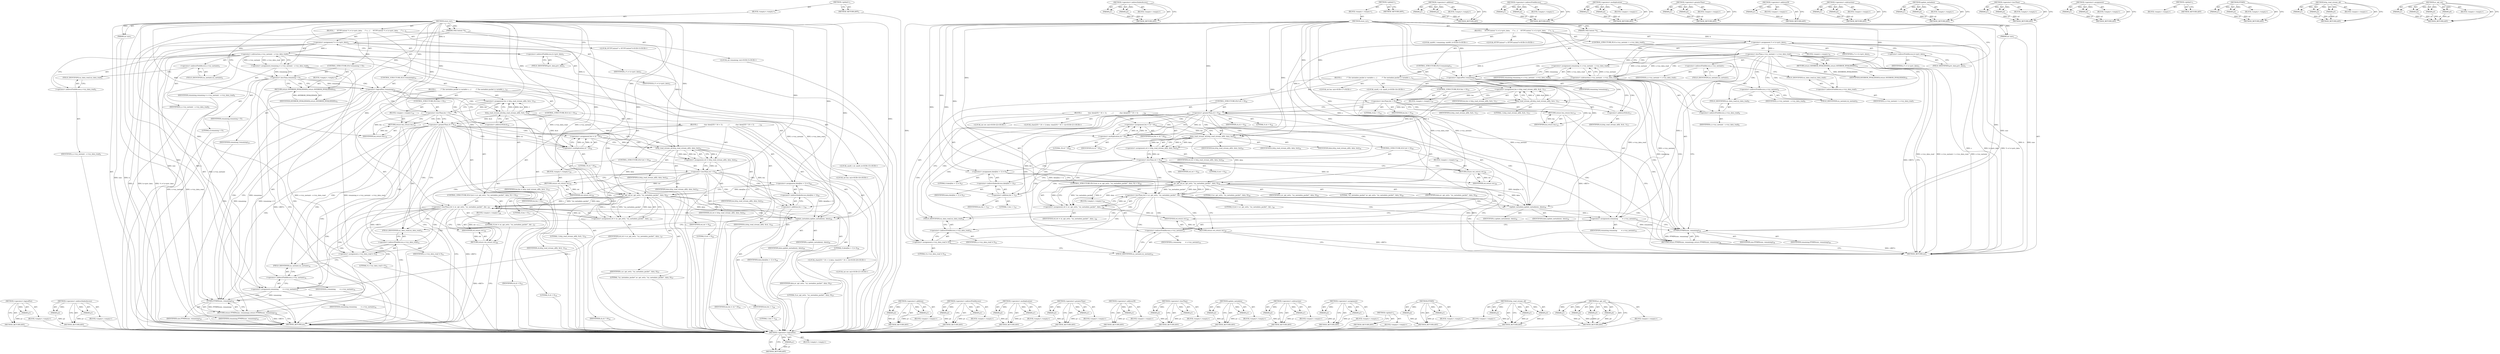 digraph "av_opt_set" {
vulnerable_166 [label=<(METHOD,&lt;operator&gt;.logicalNot)>];
vulnerable_167 [label=<(PARAM,p1)>];
vulnerable_168 [label=<(BLOCK,&lt;empty&gt;,&lt;empty&gt;)>];
vulnerable_169 [label=<(METHOD_RETURN,ANY)>];
vulnerable_190 [label=<(METHOD,&lt;operator&gt;.indirectIndexAccess)>];
vulnerable_191 [label=<(PARAM,p1)>];
vulnerable_192 [label=<(PARAM,p2)>];
vulnerable_193 [label=<(BLOCK,&lt;empty&gt;,&lt;empty&gt;)>];
vulnerable_194 [label=<(METHOD_RETURN,ANY)>];
vulnerable_6 [label=<(METHOD,&lt;global&gt;)<SUB>1</SUB>>];
vulnerable_7 [label=<(BLOCK,&lt;empty&gt;,&lt;empty&gt;)<SUB>1</SUB>>];
vulnerable_8 [label=<(METHOD,store_icy)<SUB>1</SUB>>];
vulnerable_9 [label=<(PARAM,URLContext *h)<SUB>1</SUB>>];
vulnerable_10 [label=<(PARAM,int size)<SUB>1</SUB>>];
vulnerable_11 [label=<(BLOCK,{
     HTTPContext *s = h-&gt;priv_data;
     /* u...,{
     HTTPContext *s = h-&gt;priv_data;
     /* u...)<SUB>2</SUB>>];
vulnerable_12 [label="<(LOCAL,HTTPContext* s: HTTPContext*)<SUB>3</SUB>>"];
vulnerable_13 [label=<(&lt;operator&gt;.assignment,*s = h-&gt;priv_data)<SUB>3</SUB>>];
vulnerable_14 [label=<(IDENTIFIER,s,*s = h-&gt;priv_data)<SUB>3</SUB>>];
vulnerable_15 [label=<(&lt;operator&gt;.indirectFieldAccess,h-&gt;priv_data)<SUB>3</SUB>>];
vulnerable_16 [label=<(IDENTIFIER,h,*s = h-&gt;priv_data)<SUB>3</SUB>>];
vulnerable_17 [label=<(FIELD_IDENTIFIER,priv_data,priv_data)<SUB>3</SUB>>];
vulnerable_18 [label="<(LOCAL,int remaining: int)<SUB>5</SUB>>"];
vulnerable_19 [label=<(&lt;operator&gt;.assignment,remaining = s-&gt;icy_metaint - s-&gt;icy_data_read)<SUB>5</SUB>>];
vulnerable_20 [label=<(IDENTIFIER,remaining,remaining = s-&gt;icy_metaint - s-&gt;icy_data_read)<SUB>5</SUB>>];
vulnerable_21 [label=<(&lt;operator&gt;.subtraction,s-&gt;icy_metaint - s-&gt;icy_data_read)<SUB>5</SUB>>];
vulnerable_22 [label=<(&lt;operator&gt;.indirectFieldAccess,s-&gt;icy_metaint)<SUB>5</SUB>>];
vulnerable_23 [label=<(IDENTIFIER,s,s-&gt;icy_metaint - s-&gt;icy_data_read)<SUB>5</SUB>>];
vulnerable_24 [label=<(FIELD_IDENTIFIER,icy_metaint,icy_metaint)<SUB>5</SUB>>];
vulnerable_25 [label=<(&lt;operator&gt;.indirectFieldAccess,s-&gt;icy_data_read)<SUB>5</SUB>>];
vulnerable_26 [label=<(IDENTIFIER,s,s-&gt;icy_metaint - s-&gt;icy_data_read)<SUB>5</SUB>>];
vulnerable_27 [label=<(FIELD_IDENTIFIER,icy_data_read,icy_data_read)<SUB>5</SUB>>];
vulnerable_28 [label=<(CONTROL_STRUCTURE,IF,if (remaining &lt; 0))<SUB>7</SUB>>];
vulnerable_29 [label=<(&lt;operator&gt;.lessThan,remaining &lt; 0)<SUB>7</SUB>>];
vulnerable_30 [label=<(IDENTIFIER,remaining,remaining &lt; 0)<SUB>7</SUB>>];
vulnerable_31 [label=<(LITERAL,0,remaining &lt; 0)<SUB>7</SUB>>];
vulnerable_32 [label=<(BLOCK,&lt;empty&gt;,&lt;empty&gt;)<SUB>8</SUB>>];
vulnerable_33 [label=<(RETURN,return AVERROR_INVALIDDATA;,return AVERROR_INVALIDDATA;)<SUB>8</SUB>>];
vulnerable_34 [label=<(IDENTIFIER,AVERROR_INVALIDDATA,return AVERROR_INVALIDDATA;)<SUB>8</SUB>>];
vulnerable_35 [label=<(CONTROL_STRUCTURE,IF,if (!remaining))<SUB>10</SUB>>];
vulnerable_36 [label=<(&lt;operator&gt;.logicalNot,!remaining)<SUB>10</SUB>>];
vulnerable_37 [label=<(IDENTIFIER,remaining,!remaining)<SUB>10</SUB>>];
vulnerable_38 [label=<(BLOCK,{
         /* The metadata packet is variable s...,{
         /* The metadata packet is variable s...)<SUB>10</SUB>>];
vulnerable_39 [label="<(LOCAL,uint8_t ch: uint8_t)<SUB>15</SUB>>"];
vulnerable_40 [label="<(LOCAL,int len: int)<SUB>16</SUB>>"];
vulnerable_41 [label=<(&lt;operator&gt;.assignment,len = http_read_stream_all(h, &amp;ch, 1))<SUB>16</SUB>>];
vulnerable_42 [label=<(IDENTIFIER,len,len = http_read_stream_all(h, &amp;ch, 1))<SUB>16</SUB>>];
vulnerable_43 [label=<(http_read_stream_all,http_read_stream_all(h, &amp;ch, 1))<SUB>16</SUB>>];
vulnerable_44 [label=<(IDENTIFIER,h,http_read_stream_all(h, &amp;ch, 1))<SUB>16</SUB>>];
vulnerable_45 [label=<(&lt;operator&gt;.addressOf,&amp;ch)<SUB>16</SUB>>];
vulnerable_46 [label=<(IDENTIFIER,ch,http_read_stream_all(h, &amp;ch, 1))<SUB>16</SUB>>];
vulnerable_47 [label=<(LITERAL,1,http_read_stream_all(h, &amp;ch, 1))<SUB>16</SUB>>];
vulnerable_48 [label=<(CONTROL_STRUCTURE,IF,if (len &lt; 0))<SUB>17</SUB>>];
vulnerable_49 [label=<(&lt;operator&gt;.lessThan,len &lt; 0)<SUB>17</SUB>>];
vulnerable_50 [label=<(IDENTIFIER,len,len &lt; 0)<SUB>17</SUB>>];
vulnerable_51 [label=<(LITERAL,0,len &lt; 0)<SUB>17</SUB>>];
vulnerable_52 [label=<(BLOCK,&lt;empty&gt;,&lt;empty&gt;)<SUB>18</SUB>>];
vulnerable_53 [label=<(RETURN,return len;,return len;)<SUB>18</SUB>>];
vulnerable_54 [label=<(IDENTIFIER,len,return len;)<SUB>18</SUB>>];
vulnerable_55 [label=<(CONTROL_STRUCTURE,IF,if (ch &gt; 0))<SUB>19</SUB>>];
vulnerable_56 [label=<(&lt;operator&gt;.greaterThan,ch &gt; 0)<SUB>19</SUB>>];
vulnerable_57 [label=<(IDENTIFIER,ch,ch &gt; 0)<SUB>19</SUB>>];
vulnerable_58 [label=<(LITERAL,0,ch &gt; 0)<SUB>19</SUB>>];
vulnerable_59 [label=<(BLOCK,{
            char data[255 * 16 + 1];
        ...,{
            char data[255 * 16 + 1];
        ...)<SUB>19</SUB>>];
vulnerable_60 [label="<(LOCAL,char[255 * 16 + 1] data: char[255 * 16 + 1])<SUB>20</SUB>>"];
vulnerable_61 [label="<(LOCAL,int ret: int)<SUB>21</SUB>>"];
vulnerable_62 [label=<(&lt;operator&gt;.assignment,len = ch * 16)<SUB>22</SUB>>];
vulnerable_63 [label=<(IDENTIFIER,len,len = ch * 16)<SUB>22</SUB>>];
vulnerable_64 [label=<(&lt;operator&gt;.multiplication,ch * 16)<SUB>22</SUB>>];
vulnerable_65 [label=<(IDENTIFIER,ch,ch * 16)<SUB>22</SUB>>];
vulnerable_66 [label=<(LITERAL,16,ch * 16)<SUB>22</SUB>>];
vulnerable_67 [label=<(&lt;operator&gt;.assignment,ret = http_read_stream_all(h, data, len))<SUB>23</SUB>>];
vulnerable_68 [label=<(IDENTIFIER,ret,ret = http_read_stream_all(h, data, len))<SUB>23</SUB>>];
vulnerable_69 [label=<(http_read_stream_all,http_read_stream_all(h, data, len))<SUB>23</SUB>>];
vulnerable_70 [label=<(IDENTIFIER,h,http_read_stream_all(h, data, len))<SUB>23</SUB>>];
vulnerable_71 [label=<(IDENTIFIER,data,http_read_stream_all(h, data, len))<SUB>23</SUB>>];
vulnerable_72 [label=<(IDENTIFIER,len,http_read_stream_all(h, data, len))<SUB>23</SUB>>];
vulnerable_73 [label=<(CONTROL_STRUCTURE,IF,if (ret &lt; 0))<SUB>24</SUB>>];
vulnerable_74 [label=<(&lt;operator&gt;.lessThan,ret &lt; 0)<SUB>24</SUB>>];
vulnerable_75 [label=<(IDENTIFIER,ret,ret &lt; 0)<SUB>24</SUB>>];
vulnerable_76 [label=<(LITERAL,0,ret &lt; 0)<SUB>24</SUB>>];
vulnerable_77 [label=<(BLOCK,&lt;empty&gt;,&lt;empty&gt;)<SUB>25</SUB>>];
vulnerable_78 [label=<(RETURN,return ret;,return ret;)<SUB>25</SUB>>];
vulnerable_79 [label=<(IDENTIFIER,ret,return ret;)<SUB>25</SUB>>];
vulnerable_80 [label=<(&lt;operator&gt;.assignment,data[len + 1] = 0)<SUB>26</SUB>>];
vulnerable_81 [label=<(&lt;operator&gt;.indirectIndexAccess,data[len + 1])<SUB>26</SUB>>];
vulnerable_82 [label=<(IDENTIFIER,data,data[len + 1] = 0)<SUB>26</SUB>>];
vulnerable_83 [label=<(&lt;operator&gt;.addition,len + 1)<SUB>26</SUB>>];
vulnerable_84 [label=<(IDENTIFIER,len,len + 1)<SUB>26</SUB>>];
vulnerable_85 [label=<(LITERAL,1,len + 1)<SUB>26</SUB>>];
vulnerable_86 [label=<(LITERAL,0,data[len + 1] = 0)<SUB>26</SUB>>];
vulnerable_87 [label=<(CONTROL_STRUCTURE,IF,if ((ret = av_opt_set(s, &quot;icy_metadata_packet&quot;, data, 0)) &lt; 0))<SUB>27</SUB>>];
vulnerable_88 [label=<(&lt;operator&gt;.lessThan,(ret = av_opt_set(s, &quot;icy_metadata_packet&quot;, dat...)<SUB>27</SUB>>];
vulnerable_89 [label=<(&lt;operator&gt;.assignment,ret = av_opt_set(s, &quot;icy_metadata_packet&quot;, data...)<SUB>27</SUB>>];
vulnerable_90 [label=<(IDENTIFIER,ret,ret = av_opt_set(s, &quot;icy_metadata_packet&quot;, data...)<SUB>27</SUB>>];
vulnerable_91 [label=<(av_opt_set,av_opt_set(s, &quot;icy_metadata_packet&quot;, data, 0))<SUB>27</SUB>>];
vulnerable_92 [label=<(IDENTIFIER,s,av_opt_set(s, &quot;icy_metadata_packet&quot;, data, 0))<SUB>27</SUB>>];
vulnerable_93 [label=<(LITERAL,&quot;icy_metadata_packet&quot;,av_opt_set(s, &quot;icy_metadata_packet&quot;, data, 0))<SUB>27</SUB>>];
vulnerable_94 [label=<(IDENTIFIER,data,av_opt_set(s, &quot;icy_metadata_packet&quot;, data, 0))<SUB>27</SUB>>];
vulnerable_95 [label=<(LITERAL,0,av_opt_set(s, &quot;icy_metadata_packet&quot;, data, 0))<SUB>27</SUB>>];
vulnerable_96 [label=<(LITERAL,0,(ret = av_opt_set(s, &quot;icy_metadata_packet&quot;, dat...)<SUB>27</SUB>>];
vulnerable_97 [label=<(BLOCK,&lt;empty&gt;,&lt;empty&gt;)<SUB>28</SUB>>];
vulnerable_98 [label=<(RETURN,return ret;,return ret;)<SUB>28</SUB>>];
vulnerable_99 [label=<(IDENTIFIER,ret,return ret;)<SUB>28</SUB>>];
vulnerable_100 [label=<(update_metadata,update_metadata(s, data))<SUB>29</SUB>>];
vulnerable_101 [label=<(IDENTIFIER,s,update_metadata(s, data))<SUB>29</SUB>>];
vulnerable_102 [label=<(IDENTIFIER,data,update_metadata(s, data))<SUB>29</SUB>>];
vulnerable_103 [label=<(&lt;operator&gt;.assignment,s-&gt;icy_data_read = 0)<SUB>31</SUB>>];
vulnerable_104 [label=<(&lt;operator&gt;.indirectFieldAccess,s-&gt;icy_data_read)<SUB>31</SUB>>];
vulnerable_105 [label=<(IDENTIFIER,s,s-&gt;icy_data_read = 0)<SUB>31</SUB>>];
vulnerable_106 [label=<(FIELD_IDENTIFIER,icy_data_read,icy_data_read)<SUB>31</SUB>>];
vulnerable_107 [label=<(LITERAL,0,s-&gt;icy_data_read = 0)<SUB>31</SUB>>];
vulnerable_108 [label=<(&lt;operator&gt;.assignment,remaining        = s-&gt;icy_metaint)<SUB>32</SUB>>];
vulnerable_109 [label=<(IDENTIFIER,remaining,remaining        = s-&gt;icy_metaint)<SUB>32</SUB>>];
vulnerable_110 [label=<(&lt;operator&gt;.indirectFieldAccess,s-&gt;icy_metaint)<SUB>32</SUB>>];
vulnerable_111 [label=<(IDENTIFIER,s,remaining        = s-&gt;icy_metaint)<SUB>32</SUB>>];
vulnerable_112 [label=<(FIELD_IDENTIFIER,icy_metaint,icy_metaint)<SUB>32</SUB>>];
vulnerable_113 [label=<(RETURN,return FFMIN(size, remaining);,return FFMIN(size, remaining);)<SUB>35</SUB>>];
vulnerable_114 [label=<(FFMIN,FFMIN(size, remaining))<SUB>35</SUB>>];
vulnerable_115 [label=<(IDENTIFIER,size,FFMIN(size, remaining))<SUB>35</SUB>>];
vulnerable_116 [label=<(IDENTIFIER,remaining,FFMIN(size, remaining))<SUB>35</SUB>>];
vulnerable_117 [label=<(METHOD_RETURN,int)<SUB>1</SUB>>];
vulnerable_119 [label=<(METHOD_RETURN,ANY)<SUB>1</SUB>>];
vulnerable_195 [label=<(METHOD,&lt;operator&gt;.addition)>];
vulnerable_196 [label=<(PARAM,p1)>];
vulnerable_197 [label=<(PARAM,p2)>];
vulnerable_198 [label=<(BLOCK,&lt;empty&gt;,&lt;empty&gt;)>];
vulnerable_199 [label=<(METHOD_RETURN,ANY)>];
vulnerable_151 [label=<(METHOD,&lt;operator&gt;.indirectFieldAccess)>];
vulnerable_152 [label=<(PARAM,p1)>];
vulnerable_153 [label=<(PARAM,p2)>];
vulnerable_154 [label=<(BLOCK,&lt;empty&gt;,&lt;empty&gt;)>];
vulnerable_155 [label=<(METHOD_RETURN,ANY)>];
vulnerable_185 [label=<(METHOD,&lt;operator&gt;.multiplication)>];
vulnerable_186 [label=<(PARAM,p1)>];
vulnerable_187 [label=<(PARAM,p2)>];
vulnerable_188 [label=<(BLOCK,&lt;empty&gt;,&lt;empty&gt;)>];
vulnerable_189 [label=<(METHOD_RETURN,ANY)>];
vulnerable_180 [label=<(METHOD,&lt;operator&gt;.greaterThan)>];
vulnerable_181 [label=<(PARAM,p1)>];
vulnerable_182 [label=<(PARAM,p2)>];
vulnerable_183 [label=<(BLOCK,&lt;empty&gt;,&lt;empty&gt;)>];
vulnerable_184 [label=<(METHOD_RETURN,ANY)>];
vulnerable_176 [label=<(METHOD,&lt;operator&gt;.addressOf)>];
vulnerable_177 [label=<(PARAM,p1)>];
vulnerable_178 [label=<(BLOCK,&lt;empty&gt;,&lt;empty&gt;)>];
vulnerable_179 [label=<(METHOD_RETURN,ANY)>];
vulnerable_161 [label=<(METHOD,&lt;operator&gt;.lessThan)>];
vulnerable_162 [label=<(PARAM,p1)>];
vulnerable_163 [label=<(PARAM,p2)>];
vulnerable_164 [label=<(BLOCK,&lt;empty&gt;,&lt;empty&gt;)>];
vulnerable_165 [label=<(METHOD_RETURN,ANY)>];
vulnerable_207 [label=<(METHOD,update_metadata)>];
vulnerable_208 [label=<(PARAM,p1)>];
vulnerable_209 [label=<(PARAM,p2)>];
vulnerable_210 [label=<(BLOCK,&lt;empty&gt;,&lt;empty&gt;)>];
vulnerable_211 [label=<(METHOD_RETURN,ANY)>];
vulnerable_156 [label=<(METHOD,&lt;operator&gt;.subtraction)>];
vulnerable_157 [label=<(PARAM,p1)>];
vulnerable_158 [label=<(PARAM,p2)>];
vulnerable_159 [label=<(BLOCK,&lt;empty&gt;,&lt;empty&gt;)>];
vulnerable_160 [label=<(METHOD_RETURN,ANY)>];
vulnerable_146 [label=<(METHOD,&lt;operator&gt;.assignment)>];
vulnerable_147 [label=<(PARAM,p1)>];
vulnerable_148 [label=<(PARAM,p2)>];
vulnerable_149 [label=<(BLOCK,&lt;empty&gt;,&lt;empty&gt;)>];
vulnerable_150 [label=<(METHOD_RETURN,ANY)>];
vulnerable_140 [label=<(METHOD,&lt;global&gt;)<SUB>1</SUB>>];
vulnerable_141 [label=<(BLOCK,&lt;empty&gt;,&lt;empty&gt;)>];
vulnerable_142 [label=<(METHOD_RETURN,ANY)>];
vulnerable_212 [label=<(METHOD,FFMIN)>];
vulnerable_213 [label=<(PARAM,p1)>];
vulnerable_214 [label=<(PARAM,p2)>];
vulnerable_215 [label=<(BLOCK,&lt;empty&gt;,&lt;empty&gt;)>];
vulnerable_216 [label=<(METHOD_RETURN,ANY)>];
vulnerable_170 [label=<(METHOD,http_read_stream_all)>];
vulnerable_171 [label=<(PARAM,p1)>];
vulnerable_172 [label=<(PARAM,p2)>];
vulnerable_173 [label=<(PARAM,p3)>];
vulnerable_174 [label=<(BLOCK,&lt;empty&gt;,&lt;empty&gt;)>];
vulnerable_175 [label=<(METHOD_RETURN,ANY)>];
vulnerable_200 [label=<(METHOD,av_opt_set)>];
vulnerable_201 [label=<(PARAM,p1)>];
vulnerable_202 [label=<(PARAM,p2)>];
vulnerable_203 [label=<(PARAM,p3)>];
vulnerable_204 [label=<(PARAM,p4)>];
vulnerable_205 [label=<(BLOCK,&lt;empty&gt;,&lt;empty&gt;)>];
vulnerable_206 [label=<(METHOD_RETURN,ANY)>];
fixed_172 [label=<(METHOD,&lt;operator&gt;.logicalNot)>];
fixed_173 [label=<(PARAM,p1)>];
fixed_174 [label=<(BLOCK,&lt;empty&gt;,&lt;empty&gt;)>];
fixed_175 [label=<(METHOD_RETURN,ANY)>];
fixed_196 [label=<(METHOD,&lt;operator&gt;.indirectIndexAccess)>];
fixed_197 [label=<(PARAM,p1)>];
fixed_198 [label=<(PARAM,p2)>];
fixed_199 [label=<(BLOCK,&lt;empty&gt;,&lt;empty&gt;)>];
fixed_200 [label=<(METHOD_RETURN,ANY)>];
fixed_6 [label=<(METHOD,&lt;global&gt;)<SUB>1</SUB>>];
fixed_7 [label=<(BLOCK,&lt;empty&gt;,&lt;empty&gt;)<SUB>1</SUB>>];
fixed_8 [label=<(METHOD,store_icy)<SUB>1</SUB>>];
fixed_9 [label=<(PARAM,URLContext *h)<SUB>1</SUB>>];
fixed_10 [label=<(PARAM,int size)<SUB>1</SUB>>];
fixed_11 [label=<(BLOCK,{
     HTTPContext *s = h-&gt;priv_data;
     /* u...,{
     HTTPContext *s = h-&gt;priv_data;
     /* u...)<SUB>2</SUB>>];
fixed_12 [label="<(LOCAL,HTTPContext* s: HTTPContext*)<SUB>3</SUB>>"];
fixed_13 [label=<(&lt;operator&gt;.assignment,*s = h-&gt;priv_data)<SUB>3</SUB>>];
fixed_14 [label=<(IDENTIFIER,s,*s = h-&gt;priv_data)<SUB>3</SUB>>];
fixed_15 [label=<(&lt;operator&gt;.indirectFieldAccess,h-&gt;priv_data)<SUB>3</SUB>>];
fixed_16 [label=<(IDENTIFIER,h,*s = h-&gt;priv_data)<SUB>3</SUB>>];
fixed_17 [label=<(FIELD_IDENTIFIER,priv_data,priv_data)<SUB>3</SUB>>];
fixed_18 [label="<(LOCAL,uint64_t remaining: uint64_t)<SUB>5</SUB>>"];
fixed_19 [label=<(CONTROL_STRUCTURE,IF,if (s-&gt;icy_metaint &lt; s-&gt;icy_data_read))<SUB>7</SUB>>];
fixed_20 [label=<(&lt;operator&gt;.lessThan,s-&gt;icy_metaint &lt; s-&gt;icy_data_read)<SUB>7</SUB>>];
fixed_21 [label=<(&lt;operator&gt;.indirectFieldAccess,s-&gt;icy_metaint)<SUB>7</SUB>>];
fixed_22 [label=<(IDENTIFIER,s,s-&gt;icy_metaint &lt; s-&gt;icy_data_read)<SUB>7</SUB>>];
fixed_23 [label=<(FIELD_IDENTIFIER,icy_metaint,icy_metaint)<SUB>7</SUB>>];
fixed_24 [label=<(&lt;operator&gt;.indirectFieldAccess,s-&gt;icy_data_read)<SUB>7</SUB>>];
fixed_25 [label=<(IDENTIFIER,s,s-&gt;icy_metaint &lt; s-&gt;icy_data_read)<SUB>7</SUB>>];
fixed_26 [label=<(FIELD_IDENTIFIER,icy_data_read,icy_data_read)<SUB>7</SUB>>];
fixed_27 [label=<(BLOCK,&lt;empty&gt;,&lt;empty&gt;)<SUB>8</SUB>>];
fixed_28 [label=<(RETURN,return AVERROR_INVALIDDATA;,return AVERROR_INVALIDDATA;)<SUB>8</SUB>>];
fixed_29 [label=<(IDENTIFIER,AVERROR_INVALIDDATA,return AVERROR_INVALIDDATA;)<SUB>8</SUB>>];
fixed_30 [label=<(&lt;operator&gt;.assignment,remaining = s-&gt;icy_metaint - s-&gt;icy_data_read)<SUB>9</SUB>>];
fixed_31 [label=<(IDENTIFIER,remaining,remaining = s-&gt;icy_metaint - s-&gt;icy_data_read)<SUB>9</SUB>>];
fixed_32 [label=<(&lt;operator&gt;.subtraction,s-&gt;icy_metaint - s-&gt;icy_data_read)<SUB>9</SUB>>];
fixed_33 [label=<(&lt;operator&gt;.indirectFieldAccess,s-&gt;icy_metaint)<SUB>9</SUB>>];
fixed_34 [label=<(IDENTIFIER,s,s-&gt;icy_metaint - s-&gt;icy_data_read)<SUB>9</SUB>>];
fixed_35 [label=<(FIELD_IDENTIFIER,icy_metaint,icy_metaint)<SUB>9</SUB>>];
fixed_36 [label=<(&lt;operator&gt;.indirectFieldAccess,s-&gt;icy_data_read)<SUB>9</SUB>>];
fixed_37 [label=<(IDENTIFIER,s,s-&gt;icy_metaint - s-&gt;icy_data_read)<SUB>9</SUB>>];
fixed_38 [label=<(FIELD_IDENTIFIER,icy_data_read,icy_data_read)<SUB>9</SUB>>];
fixed_39 [label=<(CONTROL_STRUCTURE,IF,if (!remaining))<SUB>11</SUB>>];
fixed_40 [label=<(&lt;operator&gt;.logicalNot,!remaining)<SUB>11</SUB>>];
fixed_41 [label=<(IDENTIFIER,remaining,!remaining)<SUB>11</SUB>>];
fixed_42 [label=<(BLOCK,{
         /* The metadata packet is variable s...,{
         /* The metadata packet is variable s...)<SUB>11</SUB>>];
fixed_43 [label="<(LOCAL,uint8_t ch: uint8_t)<SUB>16</SUB>>"];
fixed_44 [label="<(LOCAL,int len: int)<SUB>17</SUB>>"];
fixed_45 [label=<(&lt;operator&gt;.assignment,len = http_read_stream_all(h, &amp;ch, 1))<SUB>17</SUB>>];
fixed_46 [label=<(IDENTIFIER,len,len = http_read_stream_all(h, &amp;ch, 1))<SUB>17</SUB>>];
fixed_47 [label=<(http_read_stream_all,http_read_stream_all(h, &amp;ch, 1))<SUB>17</SUB>>];
fixed_48 [label=<(IDENTIFIER,h,http_read_stream_all(h, &amp;ch, 1))<SUB>17</SUB>>];
fixed_49 [label=<(&lt;operator&gt;.addressOf,&amp;ch)<SUB>17</SUB>>];
fixed_50 [label=<(IDENTIFIER,ch,http_read_stream_all(h, &amp;ch, 1))<SUB>17</SUB>>];
fixed_51 [label=<(LITERAL,1,http_read_stream_all(h, &amp;ch, 1))<SUB>17</SUB>>];
fixed_52 [label=<(CONTROL_STRUCTURE,IF,if (len &lt; 0))<SUB>18</SUB>>];
fixed_53 [label=<(&lt;operator&gt;.lessThan,len &lt; 0)<SUB>18</SUB>>];
fixed_54 [label=<(IDENTIFIER,len,len &lt; 0)<SUB>18</SUB>>];
fixed_55 [label=<(LITERAL,0,len &lt; 0)<SUB>18</SUB>>];
fixed_56 [label=<(BLOCK,&lt;empty&gt;,&lt;empty&gt;)<SUB>19</SUB>>];
fixed_57 [label=<(RETURN,return len;,return len;)<SUB>19</SUB>>];
fixed_58 [label=<(IDENTIFIER,len,return len;)<SUB>19</SUB>>];
fixed_59 [label=<(CONTROL_STRUCTURE,IF,if (ch &gt; 0))<SUB>20</SUB>>];
fixed_60 [label=<(&lt;operator&gt;.greaterThan,ch &gt; 0)<SUB>20</SUB>>];
fixed_61 [label=<(IDENTIFIER,ch,ch &gt; 0)<SUB>20</SUB>>];
fixed_62 [label=<(LITERAL,0,ch &gt; 0)<SUB>20</SUB>>];
fixed_63 [label=<(BLOCK,{
            char data[255 * 16 + 1];
        ...,{
            char data[255 * 16 + 1];
        ...)<SUB>20</SUB>>];
fixed_64 [label="<(LOCAL,char[255 * 16 + 1] data: char[255 * 16 + 1])<SUB>21</SUB>>"];
fixed_65 [label="<(LOCAL,int ret: int)<SUB>22</SUB>>"];
fixed_66 [label=<(&lt;operator&gt;.assignment,len = ch * 16)<SUB>23</SUB>>];
fixed_67 [label=<(IDENTIFIER,len,len = ch * 16)<SUB>23</SUB>>];
fixed_68 [label=<(&lt;operator&gt;.multiplication,ch * 16)<SUB>23</SUB>>];
fixed_69 [label=<(IDENTIFIER,ch,ch * 16)<SUB>23</SUB>>];
fixed_70 [label=<(LITERAL,16,ch * 16)<SUB>23</SUB>>];
fixed_71 [label=<(&lt;operator&gt;.assignment,ret = http_read_stream_all(h, data, len))<SUB>24</SUB>>];
fixed_72 [label=<(IDENTIFIER,ret,ret = http_read_stream_all(h, data, len))<SUB>24</SUB>>];
fixed_73 [label=<(http_read_stream_all,http_read_stream_all(h, data, len))<SUB>24</SUB>>];
fixed_74 [label=<(IDENTIFIER,h,http_read_stream_all(h, data, len))<SUB>24</SUB>>];
fixed_75 [label=<(IDENTIFIER,data,http_read_stream_all(h, data, len))<SUB>24</SUB>>];
fixed_76 [label=<(IDENTIFIER,len,http_read_stream_all(h, data, len))<SUB>24</SUB>>];
fixed_77 [label=<(CONTROL_STRUCTURE,IF,if (ret &lt; 0))<SUB>25</SUB>>];
fixed_78 [label=<(&lt;operator&gt;.lessThan,ret &lt; 0)<SUB>25</SUB>>];
fixed_79 [label=<(IDENTIFIER,ret,ret &lt; 0)<SUB>25</SUB>>];
fixed_80 [label=<(LITERAL,0,ret &lt; 0)<SUB>25</SUB>>];
fixed_81 [label=<(BLOCK,&lt;empty&gt;,&lt;empty&gt;)<SUB>26</SUB>>];
fixed_82 [label=<(RETURN,return ret;,return ret;)<SUB>26</SUB>>];
fixed_83 [label=<(IDENTIFIER,ret,return ret;)<SUB>26</SUB>>];
fixed_84 [label=<(&lt;operator&gt;.assignment,data[len + 1] = 0)<SUB>27</SUB>>];
fixed_85 [label=<(&lt;operator&gt;.indirectIndexAccess,data[len + 1])<SUB>27</SUB>>];
fixed_86 [label=<(IDENTIFIER,data,data[len + 1] = 0)<SUB>27</SUB>>];
fixed_87 [label=<(&lt;operator&gt;.addition,len + 1)<SUB>27</SUB>>];
fixed_88 [label=<(IDENTIFIER,len,len + 1)<SUB>27</SUB>>];
fixed_89 [label=<(LITERAL,1,len + 1)<SUB>27</SUB>>];
fixed_90 [label=<(LITERAL,0,data[len + 1] = 0)<SUB>27</SUB>>];
fixed_91 [label=<(CONTROL_STRUCTURE,IF,if ((ret = av_opt_set(s, &quot;icy_metadata_packet&quot;, data, 0)) &lt; 0))<SUB>28</SUB>>];
fixed_92 [label=<(&lt;operator&gt;.lessThan,(ret = av_opt_set(s, &quot;icy_metadata_packet&quot;, dat...)<SUB>28</SUB>>];
fixed_93 [label=<(&lt;operator&gt;.assignment,ret = av_opt_set(s, &quot;icy_metadata_packet&quot;, data...)<SUB>28</SUB>>];
fixed_94 [label=<(IDENTIFIER,ret,ret = av_opt_set(s, &quot;icy_metadata_packet&quot;, data...)<SUB>28</SUB>>];
fixed_95 [label=<(av_opt_set,av_opt_set(s, &quot;icy_metadata_packet&quot;, data, 0))<SUB>28</SUB>>];
fixed_96 [label=<(IDENTIFIER,s,av_opt_set(s, &quot;icy_metadata_packet&quot;, data, 0))<SUB>28</SUB>>];
fixed_97 [label=<(LITERAL,&quot;icy_metadata_packet&quot;,av_opt_set(s, &quot;icy_metadata_packet&quot;, data, 0))<SUB>28</SUB>>];
fixed_98 [label=<(IDENTIFIER,data,av_opt_set(s, &quot;icy_metadata_packet&quot;, data, 0))<SUB>28</SUB>>];
fixed_99 [label=<(LITERAL,0,av_opt_set(s, &quot;icy_metadata_packet&quot;, data, 0))<SUB>28</SUB>>];
fixed_100 [label=<(LITERAL,0,(ret = av_opt_set(s, &quot;icy_metadata_packet&quot;, dat...)<SUB>28</SUB>>];
fixed_101 [label=<(BLOCK,&lt;empty&gt;,&lt;empty&gt;)<SUB>29</SUB>>];
fixed_102 [label=<(RETURN,return ret;,return ret;)<SUB>29</SUB>>];
fixed_103 [label=<(IDENTIFIER,ret,return ret;)<SUB>29</SUB>>];
fixed_104 [label=<(update_metadata,update_metadata(s, data))<SUB>30</SUB>>];
fixed_105 [label=<(IDENTIFIER,s,update_metadata(s, data))<SUB>30</SUB>>];
fixed_106 [label=<(IDENTIFIER,data,update_metadata(s, data))<SUB>30</SUB>>];
fixed_107 [label=<(&lt;operator&gt;.assignment,s-&gt;icy_data_read = 0)<SUB>32</SUB>>];
fixed_108 [label=<(&lt;operator&gt;.indirectFieldAccess,s-&gt;icy_data_read)<SUB>32</SUB>>];
fixed_109 [label=<(IDENTIFIER,s,s-&gt;icy_data_read = 0)<SUB>32</SUB>>];
fixed_110 [label=<(FIELD_IDENTIFIER,icy_data_read,icy_data_read)<SUB>32</SUB>>];
fixed_111 [label=<(LITERAL,0,s-&gt;icy_data_read = 0)<SUB>32</SUB>>];
fixed_112 [label=<(&lt;operator&gt;.assignment,remaining        = s-&gt;icy_metaint)<SUB>33</SUB>>];
fixed_113 [label=<(IDENTIFIER,remaining,remaining        = s-&gt;icy_metaint)<SUB>33</SUB>>];
fixed_114 [label=<(&lt;operator&gt;.indirectFieldAccess,s-&gt;icy_metaint)<SUB>33</SUB>>];
fixed_115 [label=<(IDENTIFIER,s,remaining        = s-&gt;icy_metaint)<SUB>33</SUB>>];
fixed_116 [label=<(FIELD_IDENTIFIER,icy_metaint,icy_metaint)<SUB>33</SUB>>];
fixed_117 [label=<(RETURN,return FFMIN(size, remaining);,return FFMIN(size, remaining);)<SUB>36</SUB>>];
fixed_118 [label=<(FFMIN,FFMIN(size, remaining))<SUB>36</SUB>>];
fixed_119 [label=<(IDENTIFIER,size,FFMIN(size, remaining))<SUB>36</SUB>>];
fixed_120 [label=<(IDENTIFIER,remaining,FFMIN(size, remaining))<SUB>36</SUB>>];
fixed_121 [label=<(METHOD_RETURN,int)<SUB>1</SUB>>];
fixed_123 [label=<(METHOD_RETURN,ANY)<SUB>1</SUB>>];
fixed_201 [label=<(METHOD,&lt;operator&gt;.addition)>];
fixed_202 [label=<(PARAM,p1)>];
fixed_203 [label=<(PARAM,p2)>];
fixed_204 [label=<(BLOCK,&lt;empty&gt;,&lt;empty&gt;)>];
fixed_205 [label=<(METHOD_RETURN,ANY)>];
fixed_157 [label=<(METHOD,&lt;operator&gt;.indirectFieldAccess)>];
fixed_158 [label=<(PARAM,p1)>];
fixed_159 [label=<(PARAM,p2)>];
fixed_160 [label=<(BLOCK,&lt;empty&gt;,&lt;empty&gt;)>];
fixed_161 [label=<(METHOD_RETURN,ANY)>];
fixed_191 [label=<(METHOD,&lt;operator&gt;.multiplication)>];
fixed_192 [label=<(PARAM,p1)>];
fixed_193 [label=<(PARAM,p2)>];
fixed_194 [label=<(BLOCK,&lt;empty&gt;,&lt;empty&gt;)>];
fixed_195 [label=<(METHOD_RETURN,ANY)>];
fixed_186 [label=<(METHOD,&lt;operator&gt;.greaterThan)>];
fixed_187 [label=<(PARAM,p1)>];
fixed_188 [label=<(PARAM,p2)>];
fixed_189 [label=<(BLOCK,&lt;empty&gt;,&lt;empty&gt;)>];
fixed_190 [label=<(METHOD_RETURN,ANY)>];
fixed_182 [label=<(METHOD,&lt;operator&gt;.addressOf)>];
fixed_183 [label=<(PARAM,p1)>];
fixed_184 [label=<(BLOCK,&lt;empty&gt;,&lt;empty&gt;)>];
fixed_185 [label=<(METHOD_RETURN,ANY)>];
fixed_167 [label=<(METHOD,&lt;operator&gt;.subtraction)>];
fixed_168 [label=<(PARAM,p1)>];
fixed_169 [label=<(PARAM,p2)>];
fixed_170 [label=<(BLOCK,&lt;empty&gt;,&lt;empty&gt;)>];
fixed_171 [label=<(METHOD_RETURN,ANY)>];
fixed_213 [label=<(METHOD,update_metadata)>];
fixed_214 [label=<(PARAM,p1)>];
fixed_215 [label=<(PARAM,p2)>];
fixed_216 [label=<(BLOCK,&lt;empty&gt;,&lt;empty&gt;)>];
fixed_217 [label=<(METHOD_RETURN,ANY)>];
fixed_162 [label=<(METHOD,&lt;operator&gt;.lessThan)>];
fixed_163 [label=<(PARAM,p1)>];
fixed_164 [label=<(PARAM,p2)>];
fixed_165 [label=<(BLOCK,&lt;empty&gt;,&lt;empty&gt;)>];
fixed_166 [label=<(METHOD_RETURN,ANY)>];
fixed_152 [label=<(METHOD,&lt;operator&gt;.assignment)>];
fixed_153 [label=<(PARAM,p1)>];
fixed_154 [label=<(PARAM,p2)>];
fixed_155 [label=<(BLOCK,&lt;empty&gt;,&lt;empty&gt;)>];
fixed_156 [label=<(METHOD_RETURN,ANY)>];
fixed_146 [label=<(METHOD,&lt;global&gt;)<SUB>1</SUB>>];
fixed_147 [label=<(BLOCK,&lt;empty&gt;,&lt;empty&gt;)>];
fixed_148 [label=<(METHOD_RETURN,ANY)>];
fixed_218 [label=<(METHOD,FFMIN)>];
fixed_219 [label=<(PARAM,p1)>];
fixed_220 [label=<(PARAM,p2)>];
fixed_221 [label=<(BLOCK,&lt;empty&gt;,&lt;empty&gt;)>];
fixed_222 [label=<(METHOD_RETURN,ANY)>];
fixed_176 [label=<(METHOD,http_read_stream_all)>];
fixed_177 [label=<(PARAM,p1)>];
fixed_178 [label=<(PARAM,p2)>];
fixed_179 [label=<(PARAM,p3)>];
fixed_180 [label=<(BLOCK,&lt;empty&gt;,&lt;empty&gt;)>];
fixed_181 [label=<(METHOD_RETURN,ANY)>];
fixed_206 [label=<(METHOD,av_opt_set)>];
fixed_207 [label=<(PARAM,p1)>];
fixed_208 [label=<(PARAM,p2)>];
fixed_209 [label=<(PARAM,p3)>];
fixed_210 [label=<(PARAM,p4)>];
fixed_211 [label=<(BLOCK,&lt;empty&gt;,&lt;empty&gt;)>];
fixed_212 [label=<(METHOD_RETURN,ANY)>];
vulnerable_166 -> vulnerable_167  [key=0, label="AST: "];
vulnerable_166 -> vulnerable_167  [key=1, label="DDG: "];
vulnerable_166 -> vulnerable_168  [key=0, label="AST: "];
vulnerable_166 -> vulnerable_169  [key=0, label="AST: "];
vulnerable_166 -> vulnerable_169  [key=1, label="CFG: "];
vulnerable_167 -> vulnerable_169  [key=0, label="DDG: p1"];
vulnerable_168 -> fixed_172  [key=0];
vulnerable_169 -> fixed_172  [key=0];
vulnerable_190 -> vulnerable_191  [key=0, label="AST: "];
vulnerable_190 -> vulnerable_191  [key=1, label="DDG: "];
vulnerable_190 -> vulnerable_193  [key=0, label="AST: "];
vulnerable_190 -> vulnerable_192  [key=0, label="AST: "];
vulnerable_190 -> vulnerable_192  [key=1, label="DDG: "];
vulnerable_190 -> vulnerable_194  [key=0, label="AST: "];
vulnerable_190 -> vulnerable_194  [key=1, label="CFG: "];
vulnerable_191 -> vulnerable_194  [key=0, label="DDG: p1"];
vulnerable_192 -> vulnerable_194  [key=0, label="DDG: p2"];
vulnerable_193 -> fixed_172  [key=0];
vulnerable_194 -> fixed_172  [key=0];
vulnerable_6 -> vulnerable_7  [key=0, label="AST: "];
vulnerable_6 -> vulnerable_119  [key=0, label="AST: "];
vulnerable_6 -> vulnerable_119  [key=1, label="CFG: "];
vulnerable_7 -> vulnerable_8  [key=0, label="AST: "];
vulnerable_8 -> vulnerable_9  [key=0, label="AST: "];
vulnerable_8 -> vulnerable_9  [key=1, label="DDG: "];
vulnerable_8 -> vulnerable_10  [key=0, label="AST: "];
vulnerable_8 -> vulnerable_10  [key=1, label="DDG: "];
vulnerable_8 -> vulnerable_11  [key=0, label="AST: "];
vulnerable_8 -> vulnerable_117  [key=0, label="AST: "];
vulnerable_8 -> vulnerable_17  [key=0, label="CFG: "];
vulnerable_8 -> vulnerable_29  [key=0, label="DDG: "];
vulnerable_8 -> vulnerable_33  [key=0, label="DDG: "];
vulnerable_8 -> vulnerable_36  [key=0, label="DDG: "];
vulnerable_8 -> vulnerable_103  [key=0, label="DDG: "];
vulnerable_8 -> vulnerable_114  [key=0, label="DDG: "];
vulnerable_8 -> vulnerable_34  [key=0, label="DDG: "];
vulnerable_8 -> vulnerable_43  [key=0, label="DDG: "];
vulnerable_8 -> vulnerable_49  [key=0, label="DDG: "];
vulnerable_8 -> vulnerable_56  [key=0, label="DDG: "];
vulnerable_8 -> vulnerable_80  [key=0, label="DDG: "];
vulnerable_8 -> vulnerable_54  [key=0, label="DDG: "];
vulnerable_8 -> vulnerable_100  [key=0, label="DDG: "];
vulnerable_8 -> vulnerable_64  [key=0, label="DDG: "];
vulnerable_8 -> vulnerable_69  [key=0, label="DDG: "];
vulnerable_8 -> vulnerable_74  [key=0, label="DDG: "];
vulnerable_8 -> vulnerable_88  [key=0, label="DDG: "];
vulnerable_8 -> vulnerable_79  [key=0, label="DDG: "];
vulnerable_8 -> vulnerable_83  [key=0, label="DDG: "];
vulnerable_8 -> vulnerable_99  [key=0, label="DDG: "];
vulnerable_8 -> vulnerable_91  [key=0, label="DDG: "];
vulnerable_9 -> vulnerable_117  [key=0, label="DDG: h"];
vulnerable_9 -> vulnerable_13  [key=0, label="DDG: h"];
vulnerable_9 -> vulnerable_43  [key=0, label="DDG: h"];
vulnerable_9 -> vulnerable_69  [key=0, label="DDG: h"];
vulnerable_10 -> vulnerable_117  [key=0, label="DDG: size"];
vulnerable_10 -> vulnerable_114  [key=0, label="DDG: size"];
vulnerable_11 -> vulnerable_12  [key=0, label="AST: "];
vulnerable_11 -> vulnerable_13  [key=0, label="AST: "];
vulnerable_11 -> vulnerable_18  [key=0, label="AST: "];
vulnerable_11 -> vulnerable_19  [key=0, label="AST: "];
vulnerable_11 -> vulnerable_28  [key=0, label="AST: "];
vulnerable_11 -> vulnerable_35  [key=0, label="AST: "];
vulnerable_11 -> vulnerable_113  [key=0, label="AST: "];
vulnerable_12 -> fixed_172  [key=0];
vulnerable_13 -> vulnerable_14  [key=0, label="AST: "];
vulnerable_13 -> vulnerable_15  [key=0, label="AST: "];
vulnerable_13 -> vulnerable_24  [key=0, label="CFG: "];
vulnerable_13 -> vulnerable_117  [key=0, label="DDG: s"];
vulnerable_13 -> vulnerable_117  [key=1, label="DDG: h-&gt;priv_data"];
vulnerable_13 -> vulnerable_117  [key=2, label="DDG: *s = h-&gt;priv_data"];
vulnerable_13 -> vulnerable_21  [key=0, label="DDG: s"];
vulnerable_13 -> vulnerable_108  [key=0, label="DDG: s"];
vulnerable_13 -> vulnerable_91  [key=0, label="DDG: s"];
vulnerable_14 -> fixed_172  [key=0];
vulnerable_15 -> vulnerable_16  [key=0, label="AST: "];
vulnerable_15 -> vulnerable_17  [key=0, label="AST: "];
vulnerable_15 -> vulnerable_13  [key=0, label="CFG: "];
vulnerable_16 -> fixed_172  [key=0];
vulnerable_17 -> vulnerable_15  [key=0, label="CFG: "];
vulnerable_18 -> fixed_172  [key=0];
vulnerable_19 -> vulnerable_20  [key=0, label="AST: "];
vulnerable_19 -> vulnerable_21  [key=0, label="AST: "];
vulnerable_19 -> vulnerable_29  [key=0, label="CFG: "];
vulnerable_19 -> vulnerable_29  [key=1, label="DDG: remaining"];
vulnerable_19 -> vulnerable_117  [key=0, label="DDG: s-&gt;icy_metaint - s-&gt;icy_data_read"];
vulnerable_19 -> vulnerable_117  [key=1, label="DDG: remaining = s-&gt;icy_metaint - s-&gt;icy_data_read"];
vulnerable_20 -> fixed_172  [key=0];
vulnerable_21 -> vulnerable_22  [key=0, label="AST: "];
vulnerable_21 -> vulnerable_25  [key=0, label="AST: "];
vulnerable_21 -> vulnerable_19  [key=0, label="CFG: "];
vulnerable_21 -> vulnerable_19  [key=1, label="DDG: s-&gt;icy_metaint"];
vulnerable_21 -> vulnerable_19  [key=2, label="DDG: s-&gt;icy_data_read"];
vulnerable_21 -> vulnerable_117  [key=0, label="DDG: s-&gt;icy_metaint"];
vulnerable_21 -> vulnerable_117  [key=1, label="DDG: s-&gt;icy_data_read"];
vulnerable_21 -> vulnerable_108  [key=0, label="DDG: s-&gt;icy_metaint"];
vulnerable_21 -> vulnerable_100  [key=0, label="DDG: s-&gt;icy_metaint"];
vulnerable_21 -> vulnerable_100  [key=1, label="DDG: s-&gt;icy_data_read"];
vulnerable_21 -> vulnerable_91  [key=0, label="DDG: s-&gt;icy_metaint"];
vulnerable_21 -> vulnerable_91  [key=1, label="DDG: s-&gt;icy_data_read"];
vulnerable_22 -> vulnerable_23  [key=0, label="AST: "];
vulnerable_22 -> vulnerable_24  [key=0, label="AST: "];
vulnerable_22 -> vulnerable_27  [key=0, label="CFG: "];
vulnerable_23 -> fixed_172  [key=0];
vulnerable_24 -> vulnerable_22  [key=0, label="CFG: "];
vulnerable_25 -> vulnerable_26  [key=0, label="AST: "];
vulnerable_25 -> vulnerable_27  [key=0, label="AST: "];
vulnerable_25 -> vulnerable_21  [key=0, label="CFG: "];
vulnerable_26 -> fixed_172  [key=0];
vulnerable_27 -> vulnerable_25  [key=0, label="CFG: "];
vulnerable_28 -> vulnerable_29  [key=0, label="AST: "];
vulnerable_28 -> vulnerable_32  [key=0, label="AST: "];
vulnerable_29 -> vulnerable_30  [key=0, label="AST: "];
vulnerable_29 -> vulnerable_31  [key=0, label="AST: "];
vulnerable_29 -> vulnerable_33  [key=0, label="CFG: "];
vulnerable_29 -> vulnerable_33  [key=1, label="CDG: "];
vulnerable_29 -> vulnerable_36  [key=0, label="CFG: "];
vulnerable_29 -> vulnerable_36  [key=1, label="DDG: remaining"];
vulnerable_29 -> vulnerable_36  [key=2, label="CDG: "];
vulnerable_29 -> vulnerable_117  [key=0, label="DDG: remaining"];
vulnerable_29 -> vulnerable_117  [key=1, label="DDG: remaining &lt; 0"];
vulnerable_30 -> fixed_172  [key=0];
vulnerable_31 -> fixed_172  [key=0];
vulnerable_32 -> vulnerable_33  [key=0, label="AST: "];
vulnerable_33 -> vulnerable_34  [key=0, label="AST: "];
vulnerable_33 -> vulnerable_117  [key=0, label="CFG: "];
vulnerable_33 -> vulnerable_117  [key=1, label="DDG: &lt;RET&gt;"];
vulnerable_34 -> vulnerable_33  [key=0, label="DDG: AVERROR_INVALIDDATA"];
vulnerable_35 -> vulnerable_36  [key=0, label="AST: "];
vulnerable_35 -> vulnerable_38  [key=0, label="AST: "];
vulnerable_36 -> vulnerable_37  [key=0, label="AST: "];
vulnerable_36 -> vulnerable_45  [key=0, label="CFG: "];
vulnerable_36 -> vulnerable_45  [key=1, label="CDG: "];
vulnerable_36 -> vulnerable_114  [key=0, label="CFG: "];
vulnerable_36 -> vulnerable_114  [key=1, label="DDG: remaining"];
vulnerable_36 -> vulnerable_114  [key=2, label="CDG: "];
vulnerable_36 -> vulnerable_49  [key=0, label="CDG: "];
vulnerable_36 -> vulnerable_113  [key=0, label="CDG: "];
vulnerable_36 -> vulnerable_43  [key=0, label="CDG: "];
vulnerable_36 -> vulnerable_41  [key=0, label="CDG: "];
vulnerable_37 -> fixed_172  [key=0];
vulnerable_38 -> vulnerable_39  [key=0, label="AST: "];
vulnerable_38 -> vulnerable_40  [key=0, label="AST: "];
vulnerable_38 -> vulnerable_41  [key=0, label="AST: "];
vulnerable_38 -> vulnerable_48  [key=0, label="AST: "];
vulnerable_38 -> vulnerable_55  [key=0, label="AST: "];
vulnerable_38 -> vulnerable_103  [key=0, label="AST: "];
vulnerable_38 -> vulnerable_108  [key=0, label="AST: "];
vulnerable_39 -> fixed_172  [key=0];
vulnerable_40 -> fixed_172  [key=0];
vulnerable_41 -> vulnerable_42  [key=0, label="AST: "];
vulnerable_41 -> vulnerable_43  [key=0, label="AST: "];
vulnerable_41 -> vulnerable_49  [key=0, label="CFG: "];
vulnerable_41 -> vulnerable_49  [key=1, label="DDG: len"];
vulnerable_42 -> fixed_172  [key=0];
vulnerable_43 -> vulnerable_44  [key=0, label="AST: "];
vulnerable_43 -> vulnerable_45  [key=0, label="AST: "];
vulnerable_43 -> vulnerable_47  [key=0, label="AST: "];
vulnerable_43 -> vulnerable_41  [key=0, label="CFG: "];
vulnerable_43 -> vulnerable_41  [key=1, label="DDG: h"];
vulnerable_43 -> vulnerable_41  [key=2, label="DDG: &amp;ch"];
vulnerable_43 -> vulnerable_41  [key=3, label="DDG: 1"];
vulnerable_43 -> vulnerable_56  [key=0, label="DDG: &amp;ch"];
vulnerable_43 -> vulnerable_64  [key=0, label="DDG: &amp;ch"];
vulnerable_43 -> vulnerable_69  [key=0, label="DDG: h"];
vulnerable_44 -> fixed_172  [key=0];
vulnerable_45 -> vulnerable_46  [key=0, label="AST: "];
vulnerable_45 -> vulnerable_43  [key=0, label="CFG: "];
vulnerable_46 -> fixed_172  [key=0];
vulnerable_47 -> fixed_172  [key=0];
vulnerable_48 -> vulnerable_49  [key=0, label="AST: "];
vulnerable_48 -> vulnerable_52  [key=0, label="AST: "];
vulnerable_49 -> vulnerable_50  [key=0, label="AST: "];
vulnerable_49 -> vulnerable_51  [key=0, label="AST: "];
vulnerable_49 -> vulnerable_53  [key=0, label="CFG: "];
vulnerable_49 -> vulnerable_53  [key=1, label="CDG: "];
vulnerable_49 -> vulnerable_56  [key=0, label="CFG: "];
vulnerable_49 -> vulnerable_56  [key=1, label="CDG: "];
vulnerable_49 -> vulnerable_54  [key=0, label="DDG: len"];
vulnerable_50 -> fixed_172  [key=0];
vulnerable_51 -> fixed_172  [key=0];
vulnerable_52 -> vulnerable_53  [key=0, label="AST: "];
vulnerable_53 -> vulnerable_54  [key=0, label="AST: "];
vulnerable_53 -> vulnerable_117  [key=0, label="CFG: "];
vulnerable_53 -> vulnerable_117  [key=1, label="DDG: &lt;RET&gt;"];
vulnerable_54 -> vulnerable_53  [key=0, label="DDG: len"];
vulnerable_55 -> vulnerable_56  [key=0, label="AST: "];
vulnerable_55 -> vulnerable_59  [key=0, label="AST: "];
vulnerable_56 -> vulnerable_57  [key=0, label="AST: "];
vulnerable_56 -> vulnerable_58  [key=0, label="AST: "];
vulnerable_56 -> vulnerable_64  [key=0, label="CFG: "];
vulnerable_56 -> vulnerable_64  [key=1, label="DDG: ch"];
vulnerable_56 -> vulnerable_64  [key=2, label="CDG: "];
vulnerable_56 -> vulnerable_106  [key=0, label="CFG: "];
vulnerable_56 -> vulnerable_106  [key=1, label="CDG: "];
vulnerable_56 -> vulnerable_113  [key=0, label="CDG: "];
vulnerable_56 -> vulnerable_114  [key=0, label="CDG: "];
vulnerable_56 -> vulnerable_103  [key=0, label="CDG: "];
vulnerable_56 -> vulnerable_69  [key=0, label="CDG: "];
vulnerable_56 -> vulnerable_67  [key=0, label="CDG: "];
vulnerable_56 -> vulnerable_104  [key=0, label="CDG: "];
vulnerable_56 -> vulnerable_74  [key=0, label="CDG: "];
vulnerable_56 -> vulnerable_112  [key=0, label="CDG: "];
vulnerable_56 -> vulnerable_110  [key=0, label="CDG: "];
vulnerable_56 -> vulnerable_108  [key=0, label="CDG: "];
vulnerable_56 -> vulnerable_62  [key=0, label="CDG: "];
vulnerable_57 -> fixed_172  [key=0];
vulnerable_58 -> fixed_172  [key=0];
vulnerable_59 -> vulnerable_60  [key=0, label="AST: "];
vulnerable_59 -> vulnerable_61  [key=0, label="AST: "];
vulnerable_59 -> vulnerable_62  [key=0, label="AST: "];
vulnerable_59 -> vulnerable_67  [key=0, label="AST: "];
vulnerable_59 -> vulnerable_73  [key=0, label="AST: "];
vulnerable_59 -> vulnerable_80  [key=0, label="AST: "];
vulnerable_59 -> vulnerable_87  [key=0, label="AST: "];
vulnerable_59 -> vulnerable_100  [key=0, label="AST: "];
vulnerable_60 -> fixed_172  [key=0];
vulnerable_61 -> fixed_172  [key=0];
vulnerable_62 -> vulnerable_63  [key=0, label="AST: "];
vulnerable_62 -> vulnerable_64  [key=0, label="AST: "];
vulnerable_62 -> vulnerable_69  [key=0, label="CFG: "];
vulnerable_62 -> vulnerable_69  [key=1, label="DDG: len"];
vulnerable_63 -> fixed_172  [key=0];
vulnerable_64 -> vulnerable_65  [key=0, label="AST: "];
vulnerable_64 -> vulnerable_66  [key=0, label="AST: "];
vulnerable_64 -> vulnerable_62  [key=0, label="CFG: "];
vulnerable_64 -> vulnerable_62  [key=1, label="DDG: ch"];
vulnerable_64 -> vulnerable_62  [key=2, label="DDG: 16"];
vulnerable_65 -> fixed_172  [key=0];
vulnerable_66 -> fixed_172  [key=0];
vulnerable_67 -> vulnerable_68  [key=0, label="AST: "];
vulnerable_67 -> vulnerable_69  [key=0, label="AST: "];
vulnerable_67 -> vulnerable_74  [key=0, label="CFG: "];
vulnerable_67 -> vulnerable_74  [key=1, label="DDG: ret"];
vulnerable_68 -> fixed_172  [key=0];
vulnerable_69 -> vulnerable_70  [key=0, label="AST: "];
vulnerable_69 -> vulnerable_71  [key=0, label="AST: "];
vulnerable_69 -> vulnerable_72  [key=0, label="AST: "];
vulnerable_69 -> vulnerable_67  [key=0, label="CFG: "];
vulnerable_69 -> vulnerable_67  [key=1, label="DDG: h"];
vulnerable_69 -> vulnerable_67  [key=2, label="DDG: data"];
vulnerable_69 -> vulnerable_67  [key=3, label="DDG: len"];
vulnerable_69 -> vulnerable_83  [key=0, label="DDG: len"];
vulnerable_69 -> vulnerable_91  [key=0, label="DDG: data"];
vulnerable_70 -> fixed_172  [key=0];
vulnerable_71 -> fixed_172  [key=0];
vulnerable_72 -> fixed_172  [key=0];
vulnerable_73 -> vulnerable_74  [key=0, label="AST: "];
vulnerable_73 -> vulnerable_77  [key=0, label="AST: "];
vulnerable_74 -> vulnerable_75  [key=0, label="AST: "];
vulnerable_74 -> vulnerable_76  [key=0, label="AST: "];
vulnerable_74 -> vulnerable_78  [key=0, label="CFG: "];
vulnerable_74 -> vulnerable_78  [key=1, label="CDG: "];
vulnerable_74 -> vulnerable_83  [key=0, label="CFG: "];
vulnerable_74 -> vulnerable_83  [key=1, label="CDG: "];
vulnerable_74 -> vulnerable_79  [key=0, label="DDG: ret"];
vulnerable_74 -> vulnerable_89  [key=0, label="CDG: "];
vulnerable_74 -> vulnerable_81  [key=0, label="CDG: "];
vulnerable_74 -> vulnerable_91  [key=0, label="CDG: "];
vulnerable_74 -> vulnerable_80  [key=0, label="CDG: "];
vulnerable_74 -> vulnerable_88  [key=0, label="CDG: "];
vulnerable_75 -> fixed_172  [key=0];
vulnerable_76 -> fixed_172  [key=0];
vulnerable_77 -> vulnerable_78  [key=0, label="AST: "];
vulnerable_78 -> vulnerable_79  [key=0, label="AST: "];
vulnerable_78 -> vulnerable_117  [key=0, label="CFG: "];
vulnerable_78 -> vulnerable_117  [key=1, label="DDG: &lt;RET&gt;"];
vulnerable_79 -> vulnerable_78  [key=0, label="DDG: ret"];
vulnerable_80 -> vulnerable_81  [key=0, label="AST: "];
vulnerable_80 -> vulnerable_86  [key=0, label="AST: "];
vulnerable_80 -> vulnerable_91  [key=0, label="CFG: "];
vulnerable_80 -> vulnerable_91  [key=1, label="DDG: data[len + 1]"];
vulnerable_80 -> vulnerable_100  [key=0, label="DDG: data[len + 1]"];
vulnerable_81 -> vulnerable_82  [key=0, label="AST: "];
vulnerable_81 -> vulnerable_83  [key=0, label="AST: "];
vulnerable_81 -> vulnerable_80  [key=0, label="CFG: "];
vulnerable_82 -> fixed_172  [key=0];
vulnerable_83 -> vulnerable_84  [key=0, label="AST: "];
vulnerable_83 -> vulnerable_85  [key=0, label="AST: "];
vulnerable_83 -> vulnerable_81  [key=0, label="CFG: "];
vulnerable_84 -> fixed_172  [key=0];
vulnerable_85 -> fixed_172  [key=0];
vulnerable_86 -> fixed_172  [key=0];
vulnerable_87 -> vulnerable_88  [key=0, label="AST: "];
vulnerable_87 -> vulnerable_97  [key=0, label="AST: "];
vulnerable_88 -> vulnerable_89  [key=0, label="AST: "];
vulnerable_88 -> vulnerable_96  [key=0, label="AST: "];
vulnerable_88 -> vulnerable_98  [key=0, label="CFG: "];
vulnerable_88 -> vulnerable_98  [key=1, label="CDG: "];
vulnerable_88 -> vulnerable_100  [key=0, label="CFG: "];
vulnerable_88 -> vulnerable_100  [key=1, label="CDG: "];
vulnerable_88 -> vulnerable_113  [key=0, label="CDG: "];
vulnerable_88 -> vulnerable_114  [key=0, label="CDG: "];
vulnerable_88 -> vulnerable_103  [key=0, label="CDG: "];
vulnerable_88 -> vulnerable_104  [key=0, label="CDG: "];
vulnerable_88 -> vulnerable_106  [key=0, label="CDG: "];
vulnerable_88 -> vulnerable_112  [key=0, label="CDG: "];
vulnerable_88 -> vulnerable_110  [key=0, label="CDG: "];
vulnerable_88 -> vulnerable_108  [key=0, label="CDG: "];
vulnerable_89 -> vulnerable_90  [key=0, label="AST: "];
vulnerable_89 -> vulnerable_91  [key=0, label="AST: "];
vulnerable_89 -> vulnerable_88  [key=0, label="CFG: "];
vulnerable_89 -> vulnerable_88  [key=1, label="DDG: ret"];
vulnerable_89 -> vulnerable_99  [key=0, label="DDG: ret"];
vulnerable_90 -> fixed_172  [key=0];
vulnerable_91 -> vulnerable_92  [key=0, label="AST: "];
vulnerable_91 -> vulnerable_93  [key=0, label="AST: "];
vulnerable_91 -> vulnerable_94  [key=0, label="AST: "];
vulnerable_91 -> vulnerable_95  [key=0, label="AST: "];
vulnerable_91 -> vulnerable_89  [key=0, label="CFG: "];
vulnerable_91 -> vulnerable_89  [key=1, label="DDG: s"];
vulnerable_91 -> vulnerable_89  [key=2, label="DDG: &quot;icy_metadata_packet&quot;"];
vulnerable_91 -> vulnerable_89  [key=3, label="DDG: data"];
vulnerable_91 -> vulnerable_89  [key=4, label="DDG: 0"];
vulnerable_91 -> vulnerable_100  [key=0, label="DDG: s"];
vulnerable_91 -> vulnerable_100  [key=1, label="DDG: data"];
vulnerable_91 -> vulnerable_88  [key=0, label="DDG: s"];
vulnerable_91 -> vulnerable_88  [key=1, label="DDG: &quot;icy_metadata_packet&quot;"];
vulnerable_91 -> vulnerable_88  [key=2, label="DDG: data"];
vulnerable_91 -> vulnerable_88  [key=3, label="DDG: 0"];
vulnerable_92 -> fixed_172  [key=0];
vulnerable_93 -> fixed_172  [key=0];
vulnerable_94 -> fixed_172  [key=0];
vulnerable_95 -> fixed_172  [key=0];
vulnerable_96 -> fixed_172  [key=0];
vulnerable_97 -> vulnerable_98  [key=0, label="AST: "];
vulnerable_98 -> vulnerable_99  [key=0, label="AST: "];
vulnerable_98 -> vulnerable_117  [key=0, label="CFG: "];
vulnerable_98 -> vulnerable_117  [key=1, label="DDG: &lt;RET&gt;"];
vulnerable_99 -> vulnerable_98  [key=0, label="DDG: ret"];
vulnerable_100 -> vulnerable_101  [key=0, label="AST: "];
vulnerable_100 -> vulnerable_102  [key=0, label="AST: "];
vulnerable_100 -> vulnerable_106  [key=0, label="CFG: "];
vulnerable_100 -> vulnerable_108  [key=0, label="DDG: s"];
vulnerable_101 -> fixed_172  [key=0];
vulnerable_102 -> fixed_172  [key=0];
vulnerable_103 -> vulnerable_104  [key=0, label="AST: "];
vulnerable_103 -> vulnerable_107  [key=0, label="AST: "];
vulnerable_103 -> vulnerable_112  [key=0, label="CFG: "];
vulnerable_104 -> vulnerable_105  [key=0, label="AST: "];
vulnerable_104 -> vulnerable_106  [key=0, label="AST: "];
vulnerable_104 -> vulnerable_103  [key=0, label="CFG: "];
vulnerable_105 -> fixed_172  [key=0];
vulnerable_106 -> vulnerable_104  [key=0, label="CFG: "];
vulnerable_107 -> fixed_172  [key=0];
vulnerable_108 -> vulnerable_109  [key=0, label="AST: "];
vulnerable_108 -> vulnerable_110  [key=0, label="AST: "];
vulnerable_108 -> vulnerable_114  [key=0, label="CFG: "];
vulnerable_108 -> vulnerable_114  [key=1, label="DDG: remaining"];
vulnerable_109 -> fixed_172  [key=0];
vulnerable_110 -> vulnerable_111  [key=0, label="AST: "];
vulnerable_110 -> vulnerable_112  [key=0, label="AST: "];
vulnerable_110 -> vulnerable_108  [key=0, label="CFG: "];
vulnerable_111 -> fixed_172  [key=0];
vulnerable_112 -> vulnerable_110  [key=0, label="CFG: "];
vulnerable_113 -> vulnerable_114  [key=0, label="AST: "];
vulnerable_113 -> vulnerable_117  [key=0, label="CFG: "];
vulnerable_113 -> vulnerable_117  [key=1, label="DDG: &lt;RET&gt;"];
vulnerable_114 -> vulnerable_115  [key=0, label="AST: "];
vulnerable_114 -> vulnerable_116  [key=0, label="AST: "];
vulnerable_114 -> vulnerable_113  [key=0, label="CFG: "];
vulnerable_114 -> vulnerable_113  [key=1, label="DDG: FFMIN(size, remaining)"];
vulnerable_115 -> fixed_172  [key=0];
vulnerable_116 -> fixed_172  [key=0];
vulnerable_117 -> fixed_172  [key=0];
vulnerable_119 -> fixed_172  [key=0];
vulnerable_195 -> vulnerable_196  [key=0, label="AST: "];
vulnerable_195 -> vulnerable_196  [key=1, label="DDG: "];
vulnerable_195 -> vulnerable_198  [key=0, label="AST: "];
vulnerable_195 -> vulnerable_197  [key=0, label="AST: "];
vulnerable_195 -> vulnerable_197  [key=1, label="DDG: "];
vulnerable_195 -> vulnerable_199  [key=0, label="AST: "];
vulnerable_195 -> vulnerable_199  [key=1, label="CFG: "];
vulnerable_196 -> vulnerable_199  [key=0, label="DDG: p1"];
vulnerable_197 -> vulnerable_199  [key=0, label="DDG: p2"];
vulnerable_198 -> fixed_172  [key=0];
vulnerable_199 -> fixed_172  [key=0];
vulnerable_151 -> vulnerable_152  [key=0, label="AST: "];
vulnerable_151 -> vulnerable_152  [key=1, label="DDG: "];
vulnerable_151 -> vulnerable_154  [key=0, label="AST: "];
vulnerable_151 -> vulnerable_153  [key=0, label="AST: "];
vulnerable_151 -> vulnerable_153  [key=1, label="DDG: "];
vulnerable_151 -> vulnerable_155  [key=0, label="AST: "];
vulnerable_151 -> vulnerable_155  [key=1, label="CFG: "];
vulnerable_152 -> vulnerable_155  [key=0, label="DDG: p1"];
vulnerable_153 -> vulnerable_155  [key=0, label="DDG: p2"];
vulnerable_154 -> fixed_172  [key=0];
vulnerable_155 -> fixed_172  [key=0];
vulnerable_185 -> vulnerable_186  [key=0, label="AST: "];
vulnerable_185 -> vulnerable_186  [key=1, label="DDG: "];
vulnerable_185 -> vulnerable_188  [key=0, label="AST: "];
vulnerable_185 -> vulnerable_187  [key=0, label="AST: "];
vulnerable_185 -> vulnerable_187  [key=1, label="DDG: "];
vulnerable_185 -> vulnerable_189  [key=0, label="AST: "];
vulnerable_185 -> vulnerable_189  [key=1, label="CFG: "];
vulnerable_186 -> vulnerable_189  [key=0, label="DDG: p1"];
vulnerable_187 -> vulnerable_189  [key=0, label="DDG: p2"];
vulnerable_188 -> fixed_172  [key=0];
vulnerable_189 -> fixed_172  [key=0];
vulnerable_180 -> vulnerable_181  [key=0, label="AST: "];
vulnerable_180 -> vulnerable_181  [key=1, label="DDG: "];
vulnerable_180 -> vulnerable_183  [key=0, label="AST: "];
vulnerable_180 -> vulnerable_182  [key=0, label="AST: "];
vulnerable_180 -> vulnerable_182  [key=1, label="DDG: "];
vulnerable_180 -> vulnerable_184  [key=0, label="AST: "];
vulnerable_180 -> vulnerable_184  [key=1, label="CFG: "];
vulnerable_181 -> vulnerable_184  [key=0, label="DDG: p1"];
vulnerable_182 -> vulnerable_184  [key=0, label="DDG: p2"];
vulnerable_183 -> fixed_172  [key=0];
vulnerable_184 -> fixed_172  [key=0];
vulnerable_176 -> vulnerable_177  [key=0, label="AST: "];
vulnerable_176 -> vulnerable_177  [key=1, label="DDG: "];
vulnerable_176 -> vulnerable_178  [key=0, label="AST: "];
vulnerable_176 -> vulnerable_179  [key=0, label="AST: "];
vulnerable_176 -> vulnerable_179  [key=1, label="CFG: "];
vulnerable_177 -> vulnerable_179  [key=0, label="DDG: p1"];
vulnerable_178 -> fixed_172  [key=0];
vulnerable_179 -> fixed_172  [key=0];
vulnerable_161 -> vulnerable_162  [key=0, label="AST: "];
vulnerable_161 -> vulnerable_162  [key=1, label="DDG: "];
vulnerable_161 -> vulnerable_164  [key=0, label="AST: "];
vulnerable_161 -> vulnerable_163  [key=0, label="AST: "];
vulnerable_161 -> vulnerable_163  [key=1, label="DDG: "];
vulnerable_161 -> vulnerable_165  [key=0, label="AST: "];
vulnerable_161 -> vulnerable_165  [key=1, label="CFG: "];
vulnerable_162 -> vulnerable_165  [key=0, label="DDG: p1"];
vulnerable_163 -> vulnerable_165  [key=0, label="DDG: p2"];
vulnerable_164 -> fixed_172  [key=0];
vulnerable_165 -> fixed_172  [key=0];
vulnerable_207 -> vulnerable_208  [key=0, label="AST: "];
vulnerable_207 -> vulnerable_208  [key=1, label="DDG: "];
vulnerable_207 -> vulnerable_210  [key=0, label="AST: "];
vulnerable_207 -> vulnerable_209  [key=0, label="AST: "];
vulnerable_207 -> vulnerable_209  [key=1, label="DDG: "];
vulnerable_207 -> vulnerable_211  [key=0, label="AST: "];
vulnerable_207 -> vulnerable_211  [key=1, label="CFG: "];
vulnerable_208 -> vulnerable_211  [key=0, label="DDG: p1"];
vulnerable_209 -> vulnerable_211  [key=0, label="DDG: p2"];
vulnerable_210 -> fixed_172  [key=0];
vulnerable_211 -> fixed_172  [key=0];
vulnerable_156 -> vulnerable_157  [key=0, label="AST: "];
vulnerable_156 -> vulnerable_157  [key=1, label="DDG: "];
vulnerable_156 -> vulnerable_159  [key=0, label="AST: "];
vulnerable_156 -> vulnerable_158  [key=0, label="AST: "];
vulnerable_156 -> vulnerable_158  [key=1, label="DDG: "];
vulnerable_156 -> vulnerable_160  [key=0, label="AST: "];
vulnerable_156 -> vulnerable_160  [key=1, label="CFG: "];
vulnerable_157 -> vulnerable_160  [key=0, label="DDG: p1"];
vulnerable_158 -> vulnerable_160  [key=0, label="DDG: p2"];
vulnerable_159 -> fixed_172  [key=0];
vulnerable_160 -> fixed_172  [key=0];
vulnerable_146 -> vulnerable_147  [key=0, label="AST: "];
vulnerable_146 -> vulnerable_147  [key=1, label="DDG: "];
vulnerable_146 -> vulnerable_149  [key=0, label="AST: "];
vulnerable_146 -> vulnerable_148  [key=0, label="AST: "];
vulnerable_146 -> vulnerable_148  [key=1, label="DDG: "];
vulnerable_146 -> vulnerable_150  [key=0, label="AST: "];
vulnerable_146 -> vulnerable_150  [key=1, label="CFG: "];
vulnerable_147 -> vulnerable_150  [key=0, label="DDG: p1"];
vulnerable_148 -> vulnerable_150  [key=0, label="DDG: p2"];
vulnerable_149 -> fixed_172  [key=0];
vulnerable_150 -> fixed_172  [key=0];
vulnerable_140 -> vulnerable_141  [key=0, label="AST: "];
vulnerable_140 -> vulnerable_142  [key=0, label="AST: "];
vulnerable_140 -> vulnerable_142  [key=1, label="CFG: "];
vulnerable_141 -> fixed_172  [key=0];
vulnerable_142 -> fixed_172  [key=0];
vulnerable_212 -> vulnerable_213  [key=0, label="AST: "];
vulnerable_212 -> vulnerable_213  [key=1, label="DDG: "];
vulnerable_212 -> vulnerable_215  [key=0, label="AST: "];
vulnerable_212 -> vulnerable_214  [key=0, label="AST: "];
vulnerable_212 -> vulnerable_214  [key=1, label="DDG: "];
vulnerable_212 -> vulnerable_216  [key=0, label="AST: "];
vulnerable_212 -> vulnerable_216  [key=1, label="CFG: "];
vulnerable_213 -> vulnerable_216  [key=0, label="DDG: p1"];
vulnerable_214 -> vulnerable_216  [key=0, label="DDG: p2"];
vulnerable_215 -> fixed_172  [key=0];
vulnerable_216 -> fixed_172  [key=0];
vulnerable_170 -> vulnerable_171  [key=0, label="AST: "];
vulnerable_170 -> vulnerable_171  [key=1, label="DDG: "];
vulnerable_170 -> vulnerable_174  [key=0, label="AST: "];
vulnerable_170 -> vulnerable_172  [key=0, label="AST: "];
vulnerable_170 -> vulnerable_172  [key=1, label="DDG: "];
vulnerable_170 -> vulnerable_175  [key=0, label="AST: "];
vulnerable_170 -> vulnerable_175  [key=1, label="CFG: "];
vulnerable_170 -> vulnerable_173  [key=0, label="AST: "];
vulnerable_170 -> vulnerable_173  [key=1, label="DDG: "];
vulnerable_171 -> vulnerable_175  [key=0, label="DDG: p1"];
vulnerable_172 -> vulnerable_175  [key=0, label="DDG: p2"];
vulnerable_173 -> vulnerable_175  [key=0, label="DDG: p3"];
vulnerable_174 -> fixed_172  [key=0];
vulnerable_175 -> fixed_172  [key=0];
vulnerable_200 -> vulnerable_201  [key=0, label="AST: "];
vulnerable_200 -> vulnerable_201  [key=1, label="DDG: "];
vulnerable_200 -> vulnerable_205  [key=0, label="AST: "];
vulnerable_200 -> vulnerable_202  [key=0, label="AST: "];
vulnerable_200 -> vulnerable_202  [key=1, label="DDG: "];
vulnerable_200 -> vulnerable_206  [key=0, label="AST: "];
vulnerable_200 -> vulnerable_206  [key=1, label="CFG: "];
vulnerable_200 -> vulnerable_203  [key=0, label="AST: "];
vulnerable_200 -> vulnerable_203  [key=1, label="DDG: "];
vulnerable_200 -> vulnerable_204  [key=0, label="AST: "];
vulnerable_200 -> vulnerable_204  [key=1, label="DDG: "];
vulnerable_201 -> vulnerable_206  [key=0, label="DDG: p1"];
vulnerable_202 -> vulnerable_206  [key=0, label="DDG: p2"];
vulnerable_203 -> vulnerable_206  [key=0, label="DDG: p3"];
vulnerable_204 -> vulnerable_206  [key=0, label="DDG: p4"];
vulnerable_205 -> fixed_172  [key=0];
vulnerable_206 -> fixed_172  [key=0];
fixed_172 -> fixed_173  [key=0, label="AST: "];
fixed_172 -> fixed_173  [key=1, label="DDG: "];
fixed_172 -> fixed_174  [key=0, label="AST: "];
fixed_172 -> fixed_175  [key=0, label="AST: "];
fixed_172 -> fixed_175  [key=1, label="CFG: "];
fixed_173 -> fixed_175  [key=0, label="DDG: p1"];
fixed_196 -> fixed_197  [key=0, label="AST: "];
fixed_196 -> fixed_197  [key=1, label="DDG: "];
fixed_196 -> fixed_199  [key=0, label="AST: "];
fixed_196 -> fixed_198  [key=0, label="AST: "];
fixed_196 -> fixed_198  [key=1, label="DDG: "];
fixed_196 -> fixed_200  [key=0, label="AST: "];
fixed_196 -> fixed_200  [key=1, label="CFG: "];
fixed_197 -> fixed_200  [key=0, label="DDG: p1"];
fixed_198 -> fixed_200  [key=0, label="DDG: p2"];
fixed_6 -> fixed_7  [key=0, label="AST: "];
fixed_6 -> fixed_123  [key=0, label="AST: "];
fixed_6 -> fixed_123  [key=1, label="CFG: "];
fixed_7 -> fixed_8  [key=0, label="AST: "];
fixed_8 -> fixed_9  [key=0, label="AST: "];
fixed_8 -> fixed_9  [key=1, label="DDG: "];
fixed_8 -> fixed_10  [key=0, label="AST: "];
fixed_8 -> fixed_10  [key=1, label="DDG: "];
fixed_8 -> fixed_11  [key=0, label="AST: "];
fixed_8 -> fixed_121  [key=0, label="AST: "];
fixed_8 -> fixed_17  [key=0, label="CFG: "];
fixed_8 -> fixed_28  [key=0, label="DDG: "];
fixed_8 -> fixed_40  [key=0, label="DDG: "];
fixed_8 -> fixed_107  [key=0, label="DDG: "];
fixed_8 -> fixed_118  [key=0, label="DDG: "];
fixed_8 -> fixed_29  [key=0, label="DDG: "];
fixed_8 -> fixed_47  [key=0, label="DDG: "];
fixed_8 -> fixed_53  [key=0, label="DDG: "];
fixed_8 -> fixed_60  [key=0, label="DDG: "];
fixed_8 -> fixed_84  [key=0, label="DDG: "];
fixed_8 -> fixed_58  [key=0, label="DDG: "];
fixed_8 -> fixed_104  [key=0, label="DDG: "];
fixed_8 -> fixed_68  [key=0, label="DDG: "];
fixed_8 -> fixed_73  [key=0, label="DDG: "];
fixed_8 -> fixed_78  [key=0, label="DDG: "];
fixed_8 -> fixed_92  [key=0, label="DDG: "];
fixed_8 -> fixed_83  [key=0, label="DDG: "];
fixed_8 -> fixed_87  [key=0, label="DDG: "];
fixed_8 -> fixed_103  [key=0, label="DDG: "];
fixed_8 -> fixed_95  [key=0, label="DDG: "];
fixed_9 -> fixed_121  [key=0, label="DDG: h"];
fixed_9 -> fixed_13  [key=0, label="DDG: h"];
fixed_9 -> fixed_47  [key=0, label="DDG: h"];
fixed_9 -> fixed_73  [key=0, label="DDG: h"];
fixed_10 -> fixed_121  [key=0, label="DDG: size"];
fixed_10 -> fixed_118  [key=0, label="DDG: size"];
fixed_11 -> fixed_12  [key=0, label="AST: "];
fixed_11 -> fixed_13  [key=0, label="AST: "];
fixed_11 -> fixed_18  [key=0, label="AST: "];
fixed_11 -> fixed_19  [key=0, label="AST: "];
fixed_11 -> fixed_30  [key=0, label="AST: "];
fixed_11 -> fixed_39  [key=0, label="AST: "];
fixed_11 -> fixed_117  [key=0, label="AST: "];
fixed_13 -> fixed_14  [key=0, label="AST: "];
fixed_13 -> fixed_15  [key=0, label="AST: "];
fixed_13 -> fixed_23  [key=0, label="CFG: "];
fixed_13 -> fixed_121  [key=0, label="DDG: s"];
fixed_13 -> fixed_121  [key=1, label="DDG: h-&gt;priv_data"];
fixed_13 -> fixed_121  [key=2, label="DDG: *s = h-&gt;priv_data"];
fixed_13 -> fixed_20  [key=0, label="DDG: s"];
fixed_13 -> fixed_32  [key=0, label="DDG: s"];
fixed_13 -> fixed_112  [key=0, label="DDG: s"];
fixed_13 -> fixed_95  [key=0, label="DDG: s"];
fixed_15 -> fixed_16  [key=0, label="AST: "];
fixed_15 -> fixed_17  [key=0, label="AST: "];
fixed_15 -> fixed_13  [key=0, label="CFG: "];
fixed_17 -> fixed_15  [key=0, label="CFG: "];
fixed_19 -> fixed_20  [key=0, label="AST: "];
fixed_19 -> fixed_27  [key=0, label="AST: "];
fixed_20 -> fixed_21  [key=0, label="AST: "];
fixed_20 -> fixed_24  [key=0, label="AST: "];
fixed_20 -> fixed_28  [key=0, label="CFG: "];
fixed_20 -> fixed_28  [key=1, label="CDG: "];
fixed_20 -> fixed_35  [key=0, label="CFG: "];
fixed_20 -> fixed_35  [key=1, label="CDG: "];
fixed_20 -> fixed_121  [key=0, label="DDG: s-&gt;icy_metaint"];
fixed_20 -> fixed_121  [key=1, label="DDG: s-&gt;icy_data_read"];
fixed_20 -> fixed_121  [key=2, label="DDG: s-&gt;icy_metaint &lt; s-&gt;icy_data_read"];
fixed_20 -> fixed_32  [key=0, label="DDG: s-&gt;icy_metaint"];
fixed_20 -> fixed_32  [key=1, label="DDG: s-&gt;icy_data_read"];
fixed_20 -> fixed_32  [key=2, label="CDG: "];
fixed_20 -> fixed_30  [key=0, label="CDG: "];
fixed_20 -> fixed_38  [key=0, label="CDG: "];
fixed_20 -> fixed_40  [key=0, label="CDG: "];
fixed_20 -> fixed_33  [key=0, label="CDG: "];
fixed_20 -> fixed_36  [key=0, label="CDG: "];
fixed_21 -> fixed_22  [key=0, label="AST: "];
fixed_21 -> fixed_23  [key=0, label="AST: "];
fixed_21 -> fixed_26  [key=0, label="CFG: "];
fixed_23 -> fixed_21  [key=0, label="CFG: "];
fixed_24 -> fixed_25  [key=0, label="AST: "];
fixed_24 -> fixed_26  [key=0, label="AST: "];
fixed_24 -> fixed_20  [key=0, label="CFG: "];
fixed_26 -> fixed_24  [key=0, label="CFG: "];
fixed_27 -> fixed_28  [key=0, label="AST: "];
fixed_28 -> fixed_29  [key=0, label="AST: "];
fixed_28 -> fixed_121  [key=0, label="CFG: "];
fixed_28 -> fixed_121  [key=1, label="DDG: &lt;RET&gt;"];
fixed_29 -> fixed_28  [key=0, label="DDG: AVERROR_INVALIDDATA"];
fixed_30 -> fixed_31  [key=0, label="AST: "];
fixed_30 -> fixed_32  [key=0, label="AST: "];
fixed_30 -> fixed_40  [key=0, label="CFG: "];
fixed_30 -> fixed_40  [key=1, label="DDG: remaining"];
fixed_32 -> fixed_33  [key=0, label="AST: "];
fixed_32 -> fixed_36  [key=0, label="AST: "];
fixed_32 -> fixed_30  [key=0, label="CFG: "];
fixed_32 -> fixed_30  [key=1, label="DDG: s-&gt;icy_metaint"];
fixed_32 -> fixed_30  [key=2, label="DDG: s-&gt;icy_data_read"];
fixed_32 -> fixed_112  [key=0, label="DDG: s-&gt;icy_metaint"];
fixed_32 -> fixed_104  [key=0, label="DDG: s-&gt;icy_metaint"];
fixed_32 -> fixed_104  [key=1, label="DDG: s-&gt;icy_data_read"];
fixed_32 -> fixed_95  [key=0, label="DDG: s-&gt;icy_metaint"];
fixed_32 -> fixed_95  [key=1, label="DDG: s-&gt;icy_data_read"];
fixed_33 -> fixed_34  [key=0, label="AST: "];
fixed_33 -> fixed_35  [key=0, label="AST: "];
fixed_33 -> fixed_38  [key=0, label="CFG: "];
fixed_35 -> fixed_33  [key=0, label="CFG: "];
fixed_36 -> fixed_37  [key=0, label="AST: "];
fixed_36 -> fixed_38  [key=0, label="AST: "];
fixed_36 -> fixed_32  [key=0, label="CFG: "];
fixed_38 -> fixed_36  [key=0, label="CFG: "];
fixed_39 -> fixed_40  [key=0, label="AST: "];
fixed_39 -> fixed_42  [key=0, label="AST: "];
fixed_40 -> fixed_41  [key=0, label="AST: "];
fixed_40 -> fixed_49  [key=0, label="CFG: "];
fixed_40 -> fixed_49  [key=1, label="CDG: "];
fixed_40 -> fixed_118  [key=0, label="CFG: "];
fixed_40 -> fixed_118  [key=1, label="DDG: remaining"];
fixed_40 -> fixed_118  [key=2, label="CDG: "];
fixed_40 -> fixed_47  [key=0, label="CDG: "];
fixed_40 -> fixed_45  [key=0, label="CDG: "];
fixed_40 -> fixed_53  [key=0, label="CDG: "];
fixed_40 -> fixed_117  [key=0, label="CDG: "];
fixed_42 -> fixed_43  [key=0, label="AST: "];
fixed_42 -> fixed_44  [key=0, label="AST: "];
fixed_42 -> fixed_45  [key=0, label="AST: "];
fixed_42 -> fixed_52  [key=0, label="AST: "];
fixed_42 -> fixed_59  [key=0, label="AST: "];
fixed_42 -> fixed_107  [key=0, label="AST: "];
fixed_42 -> fixed_112  [key=0, label="AST: "];
fixed_45 -> fixed_46  [key=0, label="AST: "];
fixed_45 -> fixed_47  [key=0, label="AST: "];
fixed_45 -> fixed_53  [key=0, label="CFG: "];
fixed_45 -> fixed_53  [key=1, label="DDG: len"];
fixed_47 -> fixed_48  [key=0, label="AST: "];
fixed_47 -> fixed_49  [key=0, label="AST: "];
fixed_47 -> fixed_51  [key=0, label="AST: "];
fixed_47 -> fixed_45  [key=0, label="CFG: "];
fixed_47 -> fixed_45  [key=1, label="DDG: h"];
fixed_47 -> fixed_45  [key=2, label="DDG: &amp;ch"];
fixed_47 -> fixed_45  [key=3, label="DDG: 1"];
fixed_47 -> fixed_60  [key=0, label="DDG: &amp;ch"];
fixed_47 -> fixed_68  [key=0, label="DDG: &amp;ch"];
fixed_47 -> fixed_73  [key=0, label="DDG: h"];
fixed_49 -> fixed_50  [key=0, label="AST: "];
fixed_49 -> fixed_47  [key=0, label="CFG: "];
fixed_52 -> fixed_53  [key=0, label="AST: "];
fixed_52 -> fixed_56  [key=0, label="AST: "];
fixed_53 -> fixed_54  [key=0, label="AST: "];
fixed_53 -> fixed_55  [key=0, label="AST: "];
fixed_53 -> fixed_57  [key=0, label="CFG: "];
fixed_53 -> fixed_57  [key=1, label="CDG: "];
fixed_53 -> fixed_60  [key=0, label="CFG: "];
fixed_53 -> fixed_60  [key=1, label="CDG: "];
fixed_53 -> fixed_58  [key=0, label="DDG: len"];
fixed_56 -> fixed_57  [key=0, label="AST: "];
fixed_57 -> fixed_58  [key=0, label="AST: "];
fixed_57 -> fixed_121  [key=0, label="CFG: "];
fixed_57 -> fixed_121  [key=1, label="DDG: &lt;RET&gt;"];
fixed_58 -> fixed_57  [key=0, label="DDG: len"];
fixed_59 -> fixed_60  [key=0, label="AST: "];
fixed_59 -> fixed_63  [key=0, label="AST: "];
fixed_60 -> fixed_61  [key=0, label="AST: "];
fixed_60 -> fixed_62  [key=0, label="AST: "];
fixed_60 -> fixed_68  [key=0, label="CFG: "];
fixed_60 -> fixed_68  [key=1, label="DDG: ch"];
fixed_60 -> fixed_68  [key=2, label="CDG: "];
fixed_60 -> fixed_110  [key=0, label="CFG: "];
fixed_60 -> fixed_110  [key=1, label="CDG: "];
fixed_60 -> fixed_107  [key=0, label="CDG: "];
fixed_60 -> fixed_73  [key=0, label="CDG: "];
fixed_60 -> fixed_66  [key=0, label="CDG: "];
fixed_60 -> fixed_116  [key=0, label="CDG: "];
fixed_60 -> fixed_114  [key=0, label="CDG: "];
fixed_60 -> fixed_112  [key=0, label="CDG: "];
fixed_60 -> fixed_71  [key=0, label="CDG: "];
fixed_60 -> fixed_118  [key=0, label="CDG: "];
fixed_60 -> fixed_117  [key=0, label="CDG: "];
fixed_60 -> fixed_108  [key=0, label="CDG: "];
fixed_60 -> fixed_78  [key=0, label="CDG: "];
fixed_63 -> fixed_64  [key=0, label="AST: "];
fixed_63 -> fixed_65  [key=0, label="AST: "];
fixed_63 -> fixed_66  [key=0, label="AST: "];
fixed_63 -> fixed_71  [key=0, label="AST: "];
fixed_63 -> fixed_77  [key=0, label="AST: "];
fixed_63 -> fixed_84  [key=0, label="AST: "];
fixed_63 -> fixed_91  [key=0, label="AST: "];
fixed_63 -> fixed_104  [key=0, label="AST: "];
fixed_66 -> fixed_67  [key=0, label="AST: "];
fixed_66 -> fixed_68  [key=0, label="AST: "];
fixed_66 -> fixed_73  [key=0, label="CFG: "];
fixed_66 -> fixed_73  [key=1, label="DDG: len"];
fixed_68 -> fixed_69  [key=0, label="AST: "];
fixed_68 -> fixed_70  [key=0, label="AST: "];
fixed_68 -> fixed_66  [key=0, label="CFG: "];
fixed_68 -> fixed_66  [key=1, label="DDG: ch"];
fixed_68 -> fixed_66  [key=2, label="DDG: 16"];
fixed_71 -> fixed_72  [key=0, label="AST: "];
fixed_71 -> fixed_73  [key=0, label="AST: "];
fixed_71 -> fixed_78  [key=0, label="CFG: "];
fixed_71 -> fixed_78  [key=1, label="DDG: ret"];
fixed_73 -> fixed_74  [key=0, label="AST: "];
fixed_73 -> fixed_75  [key=0, label="AST: "];
fixed_73 -> fixed_76  [key=0, label="AST: "];
fixed_73 -> fixed_71  [key=0, label="CFG: "];
fixed_73 -> fixed_71  [key=1, label="DDG: h"];
fixed_73 -> fixed_71  [key=2, label="DDG: data"];
fixed_73 -> fixed_71  [key=3, label="DDG: len"];
fixed_73 -> fixed_87  [key=0, label="DDG: len"];
fixed_73 -> fixed_95  [key=0, label="DDG: data"];
fixed_77 -> fixed_78  [key=0, label="AST: "];
fixed_77 -> fixed_81  [key=0, label="AST: "];
fixed_78 -> fixed_79  [key=0, label="AST: "];
fixed_78 -> fixed_80  [key=0, label="AST: "];
fixed_78 -> fixed_82  [key=0, label="CFG: "];
fixed_78 -> fixed_82  [key=1, label="CDG: "];
fixed_78 -> fixed_87  [key=0, label="CFG: "];
fixed_78 -> fixed_87  [key=1, label="CDG: "];
fixed_78 -> fixed_83  [key=0, label="DDG: ret"];
fixed_78 -> fixed_84  [key=0, label="CDG: "];
fixed_78 -> fixed_85  [key=0, label="CDG: "];
fixed_78 -> fixed_95  [key=0, label="CDG: "];
fixed_78 -> fixed_92  [key=0, label="CDG: "];
fixed_78 -> fixed_93  [key=0, label="CDG: "];
fixed_81 -> fixed_82  [key=0, label="AST: "];
fixed_82 -> fixed_83  [key=0, label="AST: "];
fixed_82 -> fixed_121  [key=0, label="CFG: "];
fixed_82 -> fixed_121  [key=1, label="DDG: &lt;RET&gt;"];
fixed_83 -> fixed_82  [key=0, label="DDG: ret"];
fixed_84 -> fixed_85  [key=0, label="AST: "];
fixed_84 -> fixed_90  [key=0, label="AST: "];
fixed_84 -> fixed_95  [key=0, label="CFG: "];
fixed_84 -> fixed_95  [key=1, label="DDG: data[len + 1]"];
fixed_84 -> fixed_104  [key=0, label="DDG: data[len + 1]"];
fixed_85 -> fixed_86  [key=0, label="AST: "];
fixed_85 -> fixed_87  [key=0, label="AST: "];
fixed_85 -> fixed_84  [key=0, label="CFG: "];
fixed_87 -> fixed_88  [key=0, label="AST: "];
fixed_87 -> fixed_89  [key=0, label="AST: "];
fixed_87 -> fixed_85  [key=0, label="CFG: "];
fixed_91 -> fixed_92  [key=0, label="AST: "];
fixed_91 -> fixed_101  [key=0, label="AST: "];
fixed_92 -> fixed_93  [key=0, label="AST: "];
fixed_92 -> fixed_100  [key=0, label="AST: "];
fixed_92 -> fixed_102  [key=0, label="CFG: "];
fixed_92 -> fixed_102  [key=1, label="CDG: "];
fixed_92 -> fixed_104  [key=0, label="CFG: "];
fixed_92 -> fixed_104  [key=1, label="CDG: "];
fixed_92 -> fixed_107  [key=0, label="CDG: "];
fixed_92 -> fixed_116  [key=0, label="CDG: "];
fixed_92 -> fixed_114  [key=0, label="CDG: "];
fixed_92 -> fixed_112  [key=0, label="CDG: "];
fixed_92 -> fixed_118  [key=0, label="CDG: "];
fixed_92 -> fixed_110  [key=0, label="CDG: "];
fixed_92 -> fixed_117  [key=0, label="CDG: "];
fixed_92 -> fixed_108  [key=0, label="CDG: "];
fixed_93 -> fixed_94  [key=0, label="AST: "];
fixed_93 -> fixed_95  [key=0, label="AST: "];
fixed_93 -> fixed_92  [key=0, label="CFG: "];
fixed_93 -> fixed_92  [key=1, label="DDG: ret"];
fixed_93 -> fixed_103  [key=0, label="DDG: ret"];
fixed_95 -> fixed_96  [key=0, label="AST: "];
fixed_95 -> fixed_97  [key=0, label="AST: "];
fixed_95 -> fixed_98  [key=0, label="AST: "];
fixed_95 -> fixed_99  [key=0, label="AST: "];
fixed_95 -> fixed_93  [key=0, label="CFG: "];
fixed_95 -> fixed_93  [key=1, label="DDG: s"];
fixed_95 -> fixed_93  [key=2, label="DDG: &quot;icy_metadata_packet&quot;"];
fixed_95 -> fixed_93  [key=3, label="DDG: data"];
fixed_95 -> fixed_93  [key=4, label="DDG: 0"];
fixed_95 -> fixed_104  [key=0, label="DDG: s"];
fixed_95 -> fixed_104  [key=1, label="DDG: data"];
fixed_95 -> fixed_92  [key=0, label="DDG: s"];
fixed_95 -> fixed_92  [key=1, label="DDG: &quot;icy_metadata_packet&quot;"];
fixed_95 -> fixed_92  [key=2, label="DDG: data"];
fixed_95 -> fixed_92  [key=3, label="DDG: 0"];
fixed_101 -> fixed_102  [key=0, label="AST: "];
fixed_102 -> fixed_103  [key=0, label="AST: "];
fixed_102 -> fixed_121  [key=0, label="CFG: "];
fixed_102 -> fixed_121  [key=1, label="DDG: &lt;RET&gt;"];
fixed_103 -> fixed_102  [key=0, label="DDG: ret"];
fixed_104 -> fixed_105  [key=0, label="AST: "];
fixed_104 -> fixed_106  [key=0, label="AST: "];
fixed_104 -> fixed_110  [key=0, label="CFG: "];
fixed_104 -> fixed_112  [key=0, label="DDG: s"];
fixed_107 -> fixed_108  [key=0, label="AST: "];
fixed_107 -> fixed_111  [key=0, label="AST: "];
fixed_107 -> fixed_116  [key=0, label="CFG: "];
fixed_108 -> fixed_109  [key=0, label="AST: "];
fixed_108 -> fixed_110  [key=0, label="AST: "];
fixed_108 -> fixed_107  [key=0, label="CFG: "];
fixed_110 -> fixed_108  [key=0, label="CFG: "];
fixed_112 -> fixed_113  [key=0, label="AST: "];
fixed_112 -> fixed_114  [key=0, label="AST: "];
fixed_112 -> fixed_118  [key=0, label="CFG: "];
fixed_112 -> fixed_118  [key=1, label="DDG: remaining"];
fixed_114 -> fixed_115  [key=0, label="AST: "];
fixed_114 -> fixed_116  [key=0, label="AST: "];
fixed_114 -> fixed_112  [key=0, label="CFG: "];
fixed_116 -> fixed_114  [key=0, label="CFG: "];
fixed_117 -> fixed_118  [key=0, label="AST: "];
fixed_117 -> fixed_121  [key=0, label="CFG: "];
fixed_117 -> fixed_121  [key=1, label="DDG: &lt;RET&gt;"];
fixed_118 -> fixed_119  [key=0, label="AST: "];
fixed_118 -> fixed_120  [key=0, label="AST: "];
fixed_118 -> fixed_117  [key=0, label="CFG: "];
fixed_118 -> fixed_117  [key=1, label="DDG: FFMIN(size, remaining)"];
fixed_201 -> fixed_202  [key=0, label="AST: "];
fixed_201 -> fixed_202  [key=1, label="DDG: "];
fixed_201 -> fixed_204  [key=0, label="AST: "];
fixed_201 -> fixed_203  [key=0, label="AST: "];
fixed_201 -> fixed_203  [key=1, label="DDG: "];
fixed_201 -> fixed_205  [key=0, label="AST: "];
fixed_201 -> fixed_205  [key=1, label="CFG: "];
fixed_202 -> fixed_205  [key=0, label="DDG: p1"];
fixed_203 -> fixed_205  [key=0, label="DDG: p2"];
fixed_157 -> fixed_158  [key=0, label="AST: "];
fixed_157 -> fixed_158  [key=1, label="DDG: "];
fixed_157 -> fixed_160  [key=0, label="AST: "];
fixed_157 -> fixed_159  [key=0, label="AST: "];
fixed_157 -> fixed_159  [key=1, label="DDG: "];
fixed_157 -> fixed_161  [key=0, label="AST: "];
fixed_157 -> fixed_161  [key=1, label="CFG: "];
fixed_158 -> fixed_161  [key=0, label="DDG: p1"];
fixed_159 -> fixed_161  [key=0, label="DDG: p2"];
fixed_191 -> fixed_192  [key=0, label="AST: "];
fixed_191 -> fixed_192  [key=1, label="DDG: "];
fixed_191 -> fixed_194  [key=0, label="AST: "];
fixed_191 -> fixed_193  [key=0, label="AST: "];
fixed_191 -> fixed_193  [key=1, label="DDG: "];
fixed_191 -> fixed_195  [key=0, label="AST: "];
fixed_191 -> fixed_195  [key=1, label="CFG: "];
fixed_192 -> fixed_195  [key=0, label="DDG: p1"];
fixed_193 -> fixed_195  [key=0, label="DDG: p2"];
fixed_186 -> fixed_187  [key=0, label="AST: "];
fixed_186 -> fixed_187  [key=1, label="DDG: "];
fixed_186 -> fixed_189  [key=0, label="AST: "];
fixed_186 -> fixed_188  [key=0, label="AST: "];
fixed_186 -> fixed_188  [key=1, label="DDG: "];
fixed_186 -> fixed_190  [key=0, label="AST: "];
fixed_186 -> fixed_190  [key=1, label="CFG: "];
fixed_187 -> fixed_190  [key=0, label="DDG: p1"];
fixed_188 -> fixed_190  [key=0, label="DDG: p2"];
fixed_182 -> fixed_183  [key=0, label="AST: "];
fixed_182 -> fixed_183  [key=1, label="DDG: "];
fixed_182 -> fixed_184  [key=0, label="AST: "];
fixed_182 -> fixed_185  [key=0, label="AST: "];
fixed_182 -> fixed_185  [key=1, label="CFG: "];
fixed_183 -> fixed_185  [key=0, label="DDG: p1"];
fixed_167 -> fixed_168  [key=0, label="AST: "];
fixed_167 -> fixed_168  [key=1, label="DDG: "];
fixed_167 -> fixed_170  [key=0, label="AST: "];
fixed_167 -> fixed_169  [key=0, label="AST: "];
fixed_167 -> fixed_169  [key=1, label="DDG: "];
fixed_167 -> fixed_171  [key=0, label="AST: "];
fixed_167 -> fixed_171  [key=1, label="CFG: "];
fixed_168 -> fixed_171  [key=0, label="DDG: p1"];
fixed_169 -> fixed_171  [key=0, label="DDG: p2"];
fixed_213 -> fixed_214  [key=0, label="AST: "];
fixed_213 -> fixed_214  [key=1, label="DDG: "];
fixed_213 -> fixed_216  [key=0, label="AST: "];
fixed_213 -> fixed_215  [key=0, label="AST: "];
fixed_213 -> fixed_215  [key=1, label="DDG: "];
fixed_213 -> fixed_217  [key=0, label="AST: "];
fixed_213 -> fixed_217  [key=1, label="CFG: "];
fixed_214 -> fixed_217  [key=0, label="DDG: p1"];
fixed_215 -> fixed_217  [key=0, label="DDG: p2"];
fixed_162 -> fixed_163  [key=0, label="AST: "];
fixed_162 -> fixed_163  [key=1, label="DDG: "];
fixed_162 -> fixed_165  [key=0, label="AST: "];
fixed_162 -> fixed_164  [key=0, label="AST: "];
fixed_162 -> fixed_164  [key=1, label="DDG: "];
fixed_162 -> fixed_166  [key=0, label="AST: "];
fixed_162 -> fixed_166  [key=1, label="CFG: "];
fixed_163 -> fixed_166  [key=0, label="DDG: p1"];
fixed_164 -> fixed_166  [key=0, label="DDG: p2"];
fixed_152 -> fixed_153  [key=0, label="AST: "];
fixed_152 -> fixed_153  [key=1, label="DDG: "];
fixed_152 -> fixed_155  [key=0, label="AST: "];
fixed_152 -> fixed_154  [key=0, label="AST: "];
fixed_152 -> fixed_154  [key=1, label="DDG: "];
fixed_152 -> fixed_156  [key=0, label="AST: "];
fixed_152 -> fixed_156  [key=1, label="CFG: "];
fixed_153 -> fixed_156  [key=0, label="DDG: p1"];
fixed_154 -> fixed_156  [key=0, label="DDG: p2"];
fixed_146 -> fixed_147  [key=0, label="AST: "];
fixed_146 -> fixed_148  [key=0, label="AST: "];
fixed_146 -> fixed_148  [key=1, label="CFG: "];
fixed_218 -> fixed_219  [key=0, label="AST: "];
fixed_218 -> fixed_219  [key=1, label="DDG: "];
fixed_218 -> fixed_221  [key=0, label="AST: "];
fixed_218 -> fixed_220  [key=0, label="AST: "];
fixed_218 -> fixed_220  [key=1, label="DDG: "];
fixed_218 -> fixed_222  [key=0, label="AST: "];
fixed_218 -> fixed_222  [key=1, label="CFG: "];
fixed_219 -> fixed_222  [key=0, label="DDG: p1"];
fixed_220 -> fixed_222  [key=0, label="DDG: p2"];
fixed_176 -> fixed_177  [key=0, label="AST: "];
fixed_176 -> fixed_177  [key=1, label="DDG: "];
fixed_176 -> fixed_180  [key=0, label="AST: "];
fixed_176 -> fixed_178  [key=0, label="AST: "];
fixed_176 -> fixed_178  [key=1, label="DDG: "];
fixed_176 -> fixed_181  [key=0, label="AST: "];
fixed_176 -> fixed_181  [key=1, label="CFG: "];
fixed_176 -> fixed_179  [key=0, label="AST: "];
fixed_176 -> fixed_179  [key=1, label="DDG: "];
fixed_177 -> fixed_181  [key=0, label="DDG: p1"];
fixed_178 -> fixed_181  [key=0, label="DDG: p2"];
fixed_179 -> fixed_181  [key=0, label="DDG: p3"];
fixed_206 -> fixed_207  [key=0, label="AST: "];
fixed_206 -> fixed_207  [key=1, label="DDG: "];
fixed_206 -> fixed_211  [key=0, label="AST: "];
fixed_206 -> fixed_208  [key=0, label="AST: "];
fixed_206 -> fixed_208  [key=1, label="DDG: "];
fixed_206 -> fixed_212  [key=0, label="AST: "];
fixed_206 -> fixed_212  [key=1, label="CFG: "];
fixed_206 -> fixed_209  [key=0, label="AST: "];
fixed_206 -> fixed_209  [key=1, label="DDG: "];
fixed_206 -> fixed_210  [key=0, label="AST: "];
fixed_206 -> fixed_210  [key=1, label="DDG: "];
fixed_207 -> fixed_212  [key=0, label="DDG: p1"];
fixed_208 -> fixed_212  [key=0, label="DDG: p2"];
fixed_209 -> fixed_212  [key=0, label="DDG: p3"];
fixed_210 -> fixed_212  [key=0, label="DDG: p4"];
}
